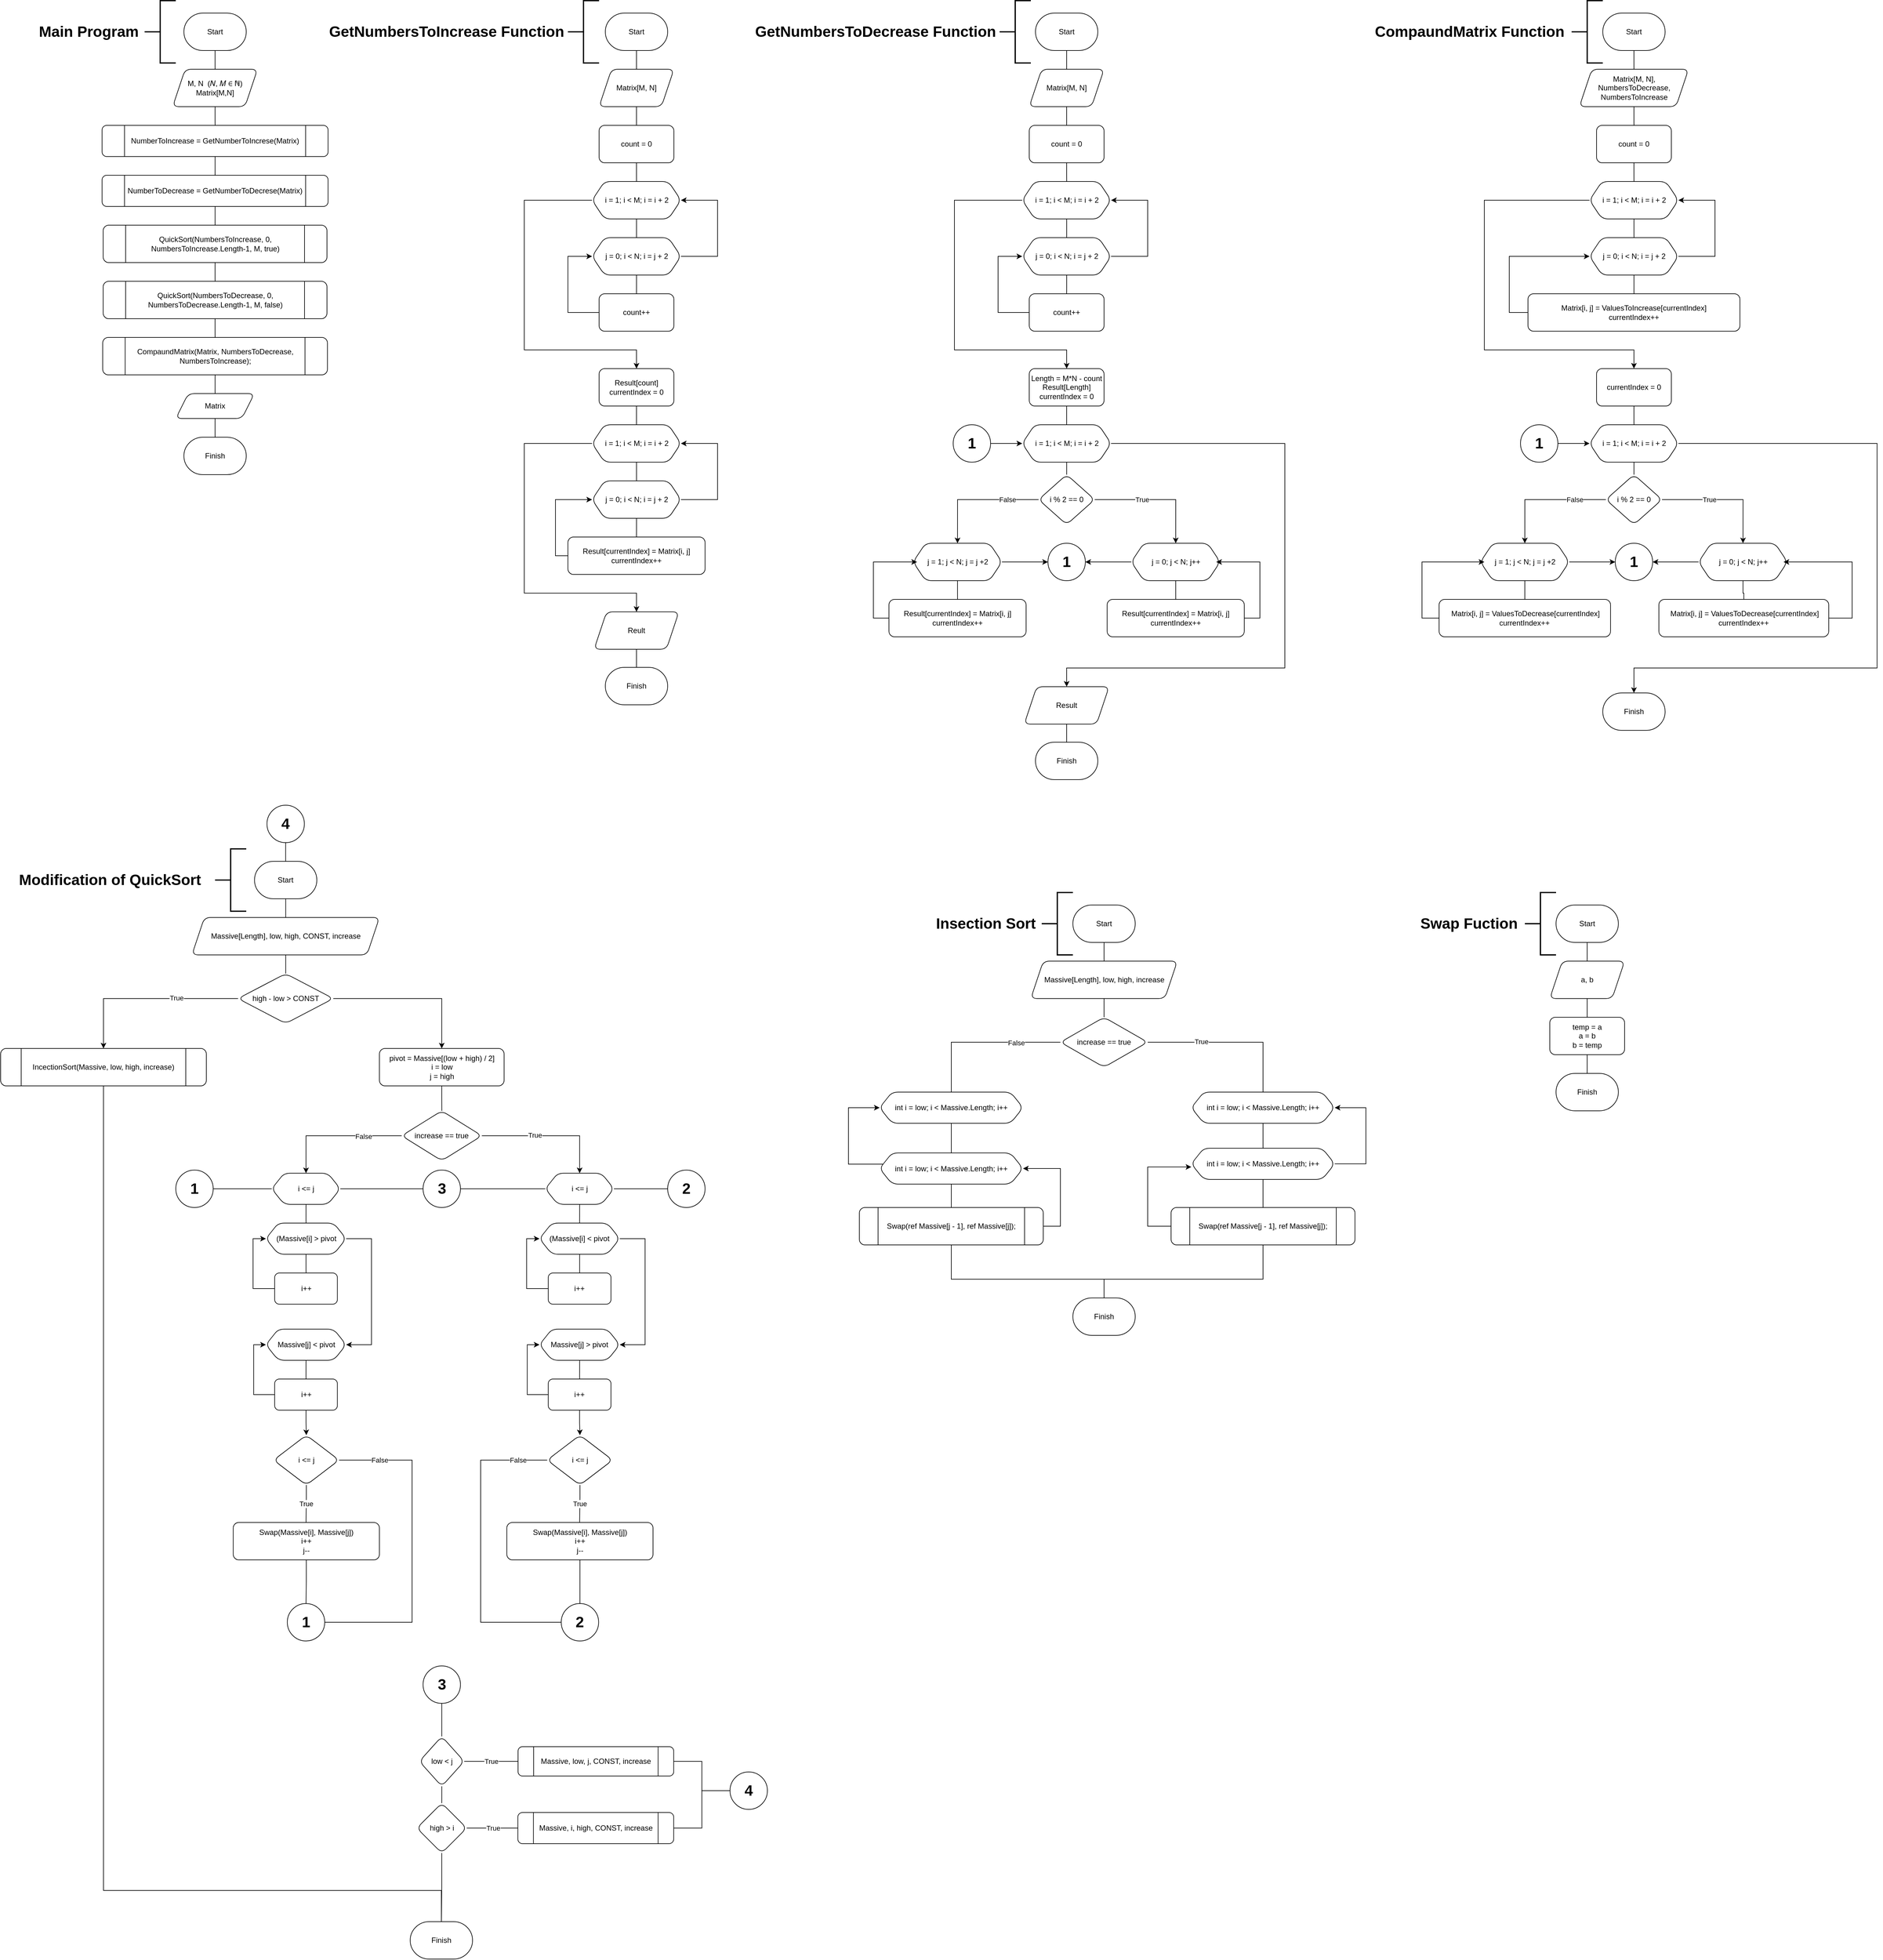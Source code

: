 <mxfile version="16.1.0" type="device"><diagram id="TFwGEeevZ_3eIB4hJ56A" name="Page-1"><mxGraphModel dx="6920" dy="3647" grid="1" gridSize="10" guides="1" tooltips="1" connect="1" arrows="1" fold="1" page="1" pageScale="1" pageWidth="827" pageHeight="1169" math="0" shadow="0"><root><mxCell id="McFQ_J9H7w4XfRgUGsfQ-0"/><mxCell id="McFQ_J9H7w4XfRgUGsfQ-1" parent="McFQ_J9H7w4XfRgUGsfQ-0"/><mxCell id="Gg7klpFwTwQTKYlhKOuV-0" value="" style="edgeStyle=orthogonalEdgeStyle;rounded=0;orthogonalLoop=1;jettySize=auto;html=1;endArrow=none;endFill=0;" edge="1" parent="McFQ_J9H7w4XfRgUGsfQ-1" source="Gg7klpFwTwQTKYlhKOuV-1" target="Gg7klpFwTwQTKYlhKOuV-3"><mxGeometry relative="1" as="geometry"/></mxCell><mxCell id="Gg7klpFwTwQTKYlhKOuV-1" value="Start" style="strokeWidth=1;html=1;shape=mxgraph.flowchart.terminator;whiteSpace=wrap;" vertex="1" parent="McFQ_J9H7w4XfRgUGsfQ-1"><mxGeometry x="364" y="80" width="100" height="60" as="geometry"/></mxCell><mxCell id="Gg7klpFwTwQTKYlhKOuV-2" value="" style="edgeStyle=orthogonalEdgeStyle;rounded=0;orthogonalLoop=1;jettySize=auto;html=1;endArrow=none;endFill=0;" edge="1" parent="McFQ_J9H7w4XfRgUGsfQ-1" source="Gg7klpFwTwQTKYlhKOuV-3" target="Gg7klpFwTwQTKYlhKOuV-5"><mxGeometry relative="1" as="geometry"/></mxCell><mxCell id="Gg7klpFwTwQTKYlhKOuV-3" value="M, N&amp;nbsp;&amp;nbsp;(𝑁, 𝑀 ∈ ℕ)&lt;br&gt;Matrix[M,N]" style="shape=parallelogram;perimeter=parallelogramPerimeter;whiteSpace=wrap;html=1;fixedSize=1;strokeWidth=1;rounded=1;" vertex="1" parent="McFQ_J9H7w4XfRgUGsfQ-1"><mxGeometry x="346" y="170" width="136" height="60" as="geometry"/></mxCell><mxCell id="Gg7klpFwTwQTKYlhKOuV-4" style="edgeStyle=orthogonalEdgeStyle;rounded=0;orthogonalLoop=1;jettySize=auto;html=1;entryX=0.5;entryY=0;entryDx=0;entryDy=0;endArrow=none;endFill=0;" edge="1" parent="McFQ_J9H7w4XfRgUGsfQ-1" source="Gg7klpFwTwQTKYlhKOuV-5" target="Gg7klpFwTwQTKYlhKOuV-7"><mxGeometry relative="1" as="geometry"/></mxCell><mxCell id="Gg7klpFwTwQTKYlhKOuV-5" value="NumberToIncrease = GetNumberToIncrese(Matrix)" style="shape=process;whiteSpace=wrap;html=1;backgroundOutline=1;strokeWidth=1;rounded=1;" vertex="1" parent="McFQ_J9H7w4XfRgUGsfQ-1"><mxGeometry x="232.75" y="260" width="362.5" height="50" as="geometry"/></mxCell><mxCell id="Gg7klpFwTwQTKYlhKOuV-6" value="" style="edgeStyle=orthogonalEdgeStyle;rounded=0;orthogonalLoop=1;jettySize=auto;html=1;endArrow=none;endFill=0;" edge="1" parent="McFQ_J9H7w4XfRgUGsfQ-1" source="Gg7klpFwTwQTKYlhKOuV-7" target="Gg7klpFwTwQTKYlhKOuV-9"><mxGeometry relative="1" as="geometry"/></mxCell><mxCell id="Gg7klpFwTwQTKYlhKOuV-7" value="&lt;span style=&quot;font-family: &amp;#34;helvetica&amp;#34;&quot;&gt;NumberToDecrease = GetNumberToDecrese(Matrix)&lt;/span&gt;" style="shape=process;whiteSpace=wrap;html=1;backgroundOutline=1;strokeWidth=1;rounded=1;" vertex="1" parent="McFQ_J9H7w4XfRgUGsfQ-1"><mxGeometry x="232.75" y="340" width="362.5" height="50" as="geometry"/></mxCell><mxCell id="Gg7klpFwTwQTKYlhKOuV-8" style="edgeStyle=orthogonalEdgeStyle;rounded=0;orthogonalLoop=1;jettySize=auto;html=1;entryX=0.5;entryY=0;entryDx=0;entryDy=0;endArrow=none;endFill=0;" edge="1" parent="McFQ_J9H7w4XfRgUGsfQ-1" source="Gg7klpFwTwQTKYlhKOuV-9" target="Gg7klpFwTwQTKYlhKOuV-11"><mxGeometry relative="1" as="geometry"/></mxCell><mxCell id="Gg7klpFwTwQTKYlhKOuV-9" value="QuickSort(NumbersToIncrease, 0, NumbersToIncrease.Length-1, M, true)" style="shape=process;whiteSpace=wrap;html=1;backgroundOutline=1;strokeWidth=1;rounded=1;" vertex="1" parent="McFQ_J9H7w4XfRgUGsfQ-1"><mxGeometry x="234.5" y="420" width="359" height="60" as="geometry"/></mxCell><mxCell id="Gg7klpFwTwQTKYlhKOuV-10" value="" style="edgeStyle=orthogonalEdgeStyle;rounded=0;orthogonalLoop=1;jettySize=auto;html=1;endArrow=none;endFill=0;" edge="1" parent="McFQ_J9H7w4XfRgUGsfQ-1" source="Gg7klpFwTwQTKYlhKOuV-11" target="Gg7klpFwTwQTKYlhKOuV-13"><mxGeometry relative="1" as="geometry"/></mxCell><mxCell id="Gg7klpFwTwQTKYlhKOuV-11" value="QuickSort(NumbersToDecrease, 0, NumbersToDecrease.Length-1, M, false)" style="shape=process;whiteSpace=wrap;html=1;backgroundOutline=1;strokeWidth=1;rounded=1;" vertex="1" parent="McFQ_J9H7w4XfRgUGsfQ-1"><mxGeometry x="234.5" y="510" width="359" height="60" as="geometry"/></mxCell><mxCell id="Gg7klpFwTwQTKYlhKOuV-12" value="" style="edgeStyle=orthogonalEdgeStyle;rounded=0;orthogonalLoop=1;jettySize=auto;html=1;endArrow=none;endFill=0;" edge="1" parent="McFQ_J9H7w4XfRgUGsfQ-1" source="Gg7klpFwTwQTKYlhKOuV-13" target="Gg7klpFwTwQTKYlhKOuV-15"><mxGeometry relative="1" as="geometry"/></mxCell><mxCell id="Gg7klpFwTwQTKYlhKOuV-13" value="CompaundMatrix(Matrix, NumbersToDecrease, NumbersToIncrease);" style="shape=process;whiteSpace=wrap;html=1;backgroundOutline=1;strokeWidth=1;rounded=1;" vertex="1" parent="McFQ_J9H7w4XfRgUGsfQ-1"><mxGeometry x="233.75" y="600" width="360.5" height="60" as="geometry"/></mxCell><mxCell id="Gg7klpFwTwQTKYlhKOuV-14" style="edgeStyle=orthogonalEdgeStyle;rounded=0;orthogonalLoop=1;jettySize=auto;html=1;entryX=0.5;entryY=0;entryDx=0;entryDy=0;entryPerimeter=0;endArrow=none;endFill=0;" edge="1" parent="McFQ_J9H7w4XfRgUGsfQ-1" source="Gg7klpFwTwQTKYlhKOuV-15" target="Gg7klpFwTwQTKYlhKOuV-16"><mxGeometry relative="1" as="geometry"/></mxCell><mxCell id="Gg7klpFwTwQTKYlhKOuV-15" value="Matrix" style="shape=parallelogram;perimeter=parallelogramPerimeter;whiteSpace=wrap;html=1;fixedSize=1;strokeWidth=1;rounded=1;" vertex="1" parent="McFQ_J9H7w4XfRgUGsfQ-1"><mxGeometry x="351" y="690" width="126" height="40" as="geometry"/></mxCell><mxCell id="Gg7klpFwTwQTKYlhKOuV-16" value="Finish" style="strokeWidth=1;html=1;shape=mxgraph.flowchart.terminator;whiteSpace=wrap;" vertex="1" parent="McFQ_J9H7w4XfRgUGsfQ-1"><mxGeometry x="364" y="760" width="100" height="60" as="geometry"/></mxCell><mxCell id="Gg7klpFwTwQTKYlhKOuV-17" value="" style="edgeStyle=orthogonalEdgeStyle;rounded=0;orthogonalLoop=1;jettySize=auto;html=1;endArrow=none;endFill=0;" edge="1" parent="McFQ_J9H7w4XfRgUGsfQ-1" source="Gg7klpFwTwQTKYlhKOuV-18" target="Gg7klpFwTwQTKYlhKOuV-20"><mxGeometry relative="1" as="geometry"/></mxCell><mxCell id="Gg7klpFwTwQTKYlhKOuV-18" value="Start" style="strokeWidth=1;html=1;shape=mxgraph.flowchart.terminator;whiteSpace=wrap;" vertex="1" parent="McFQ_J9H7w4XfRgUGsfQ-1"><mxGeometry x="1040" y="80" width="100" height="60" as="geometry"/></mxCell><mxCell id="Gg7klpFwTwQTKYlhKOuV-19" value="" style="edgeStyle=orthogonalEdgeStyle;rounded=0;orthogonalLoop=1;jettySize=auto;html=1;endArrow=none;endFill=0;" edge="1" parent="McFQ_J9H7w4XfRgUGsfQ-1" source="Gg7klpFwTwQTKYlhKOuV-20" target="Gg7klpFwTwQTKYlhKOuV-22"><mxGeometry relative="1" as="geometry"/></mxCell><mxCell id="Gg7klpFwTwQTKYlhKOuV-20" value="Matrix[M, N]" style="shape=parallelogram;perimeter=parallelogramPerimeter;whiteSpace=wrap;html=1;fixedSize=1;strokeWidth=1;rounded=1;" vertex="1" parent="McFQ_J9H7w4XfRgUGsfQ-1"><mxGeometry x="1030" y="170" width="120" height="60" as="geometry"/></mxCell><mxCell id="Gg7klpFwTwQTKYlhKOuV-21" value="" style="edgeStyle=orthogonalEdgeStyle;rounded=0;orthogonalLoop=1;jettySize=auto;html=1;endArrow=none;endFill=0;" edge="1" parent="McFQ_J9H7w4XfRgUGsfQ-1" source="Gg7klpFwTwQTKYlhKOuV-22" target="Gg7klpFwTwQTKYlhKOuV-25"><mxGeometry relative="1" as="geometry"/></mxCell><mxCell id="Gg7klpFwTwQTKYlhKOuV-22" value="count = 0" style="whiteSpace=wrap;html=1;strokeWidth=1;rounded=1;" vertex="1" parent="McFQ_J9H7w4XfRgUGsfQ-1"><mxGeometry x="1030" y="260" width="120" height="60" as="geometry"/></mxCell><mxCell id="Gg7klpFwTwQTKYlhKOuV-23" value="" style="edgeStyle=orthogonalEdgeStyle;rounded=0;orthogonalLoop=1;jettySize=auto;html=1;endArrow=none;endFill=0;" edge="1" parent="McFQ_J9H7w4XfRgUGsfQ-1" source="Gg7klpFwTwQTKYlhKOuV-25" target="Gg7klpFwTwQTKYlhKOuV-28"><mxGeometry relative="1" as="geometry"/></mxCell><mxCell id="Gg7klpFwTwQTKYlhKOuV-24" style="edgeStyle=orthogonalEdgeStyle;rounded=0;orthogonalLoop=1;jettySize=auto;html=1;endArrow=classic;endFill=1;entryX=0.5;entryY=0;entryDx=0;entryDy=0;" edge="1" parent="McFQ_J9H7w4XfRgUGsfQ-1" source="Gg7klpFwTwQTKYlhKOuV-25" target="Gg7klpFwTwQTKYlhKOuV-32"><mxGeometry relative="1" as="geometry"><mxPoint x="1090" y="710" as="targetPoint"/><Array as="points"><mxPoint x="910" y="380"/><mxPoint x="910" y="620"/><mxPoint x="1090" y="620"/></Array></mxGeometry></mxCell><mxCell id="Gg7klpFwTwQTKYlhKOuV-25" value="i = 1; i &amp;lt; M; i = i + 2" style="shape=hexagon;perimeter=hexagonPerimeter2;whiteSpace=wrap;html=1;fixedSize=1;strokeWidth=1;rounded=1;" vertex="1" parent="McFQ_J9H7w4XfRgUGsfQ-1"><mxGeometry x="1018.75" y="350" width="142.5" height="60" as="geometry"/></mxCell><mxCell id="Gg7klpFwTwQTKYlhKOuV-26" value="" style="edgeStyle=orthogonalEdgeStyle;rounded=0;orthogonalLoop=1;jettySize=auto;html=1;endArrow=none;endFill=0;" edge="1" parent="McFQ_J9H7w4XfRgUGsfQ-1" source="Gg7klpFwTwQTKYlhKOuV-28" target="Gg7klpFwTwQTKYlhKOuV-30"><mxGeometry relative="1" as="geometry"/></mxCell><mxCell id="Gg7klpFwTwQTKYlhKOuV-27" style="edgeStyle=orthogonalEdgeStyle;rounded=0;orthogonalLoop=1;jettySize=auto;html=1;entryX=1;entryY=0.5;entryDx=0;entryDy=0;endArrow=classic;endFill=1;" edge="1" parent="McFQ_J9H7w4XfRgUGsfQ-1" source="Gg7klpFwTwQTKYlhKOuV-28" target="Gg7klpFwTwQTKYlhKOuV-25"><mxGeometry relative="1" as="geometry"><Array as="points"><mxPoint x="1220" y="470"/><mxPoint x="1220" y="380"/></Array></mxGeometry></mxCell><mxCell id="Gg7klpFwTwQTKYlhKOuV-28" value="j = 0; i &amp;lt; N; i = j + 2" style="shape=hexagon;perimeter=hexagonPerimeter2;whiteSpace=wrap;html=1;fixedSize=1;strokeWidth=1;rounded=1;" vertex="1" parent="McFQ_J9H7w4XfRgUGsfQ-1"><mxGeometry x="1018.75" y="440" width="142.5" height="60" as="geometry"/></mxCell><mxCell id="Gg7klpFwTwQTKYlhKOuV-29" style="edgeStyle=orthogonalEdgeStyle;rounded=0;orthogonalLoop=1;jettySize=auto;html=1;entryX=0;entryY=0.5;entryDx=0;entryDy=0;endArrow=classic;endFill=1;" edge="1" parent="McFQ_J9H7w4XfRgUGsfQ-1" source="Gg7klpFwTwQTKYlhKOuV-30" target="Gg7klpFwTwQTKYlhKOuV-28"><mxGeometry relative="1" as="geometry"><Array as="points"><mxPoint x="980" y="560"/><mxPoint x="980" y="470"/></Array></mxGeometry></mxCell><mxCell id="Gg7klpFwTwQTKYlhKOuV-30" value="count++" style="whiteSpace=wrap;html=1;strokeWidth=1;rounded=1;" vertex="1" parent="McFQ_J9H7w4XfRgUGsfQ-1"><mxGeometry x="1030" y="530" width="120" height="60" as="geometry"/></mxCell><mxCell id="Gg7klpFwTwQTKYlhKOuV-31" style="edgeStyle=orthogonalEdgeStyle;rounded=0;orthogonalLoop=1;jettySize=auto;html=1;entryX=0.5;entryY=0;entryDx=0;entryDy=0;endArrow=none;endFill=0;" edge="1" parent="McFQ_J9H7w4XfRgUGsfQ-1" source="Gg7klpFwTwQTKYlhKOuV-32" target="Gg7klpFwTwQTKYlhKOuV-35"><mxGeometry relative="1" as="geometry"/></mxCell><mxCell id="Gg7klpFwTwQTKYlhKOuV-32" value="Result[count]&lt;br&gt;currentIndex = 0" style="whiteSpace=wrap;html=1;strokeWidth=1;rounded=1;" vertex="1" parent="McFQ_J9H7w4XfRgUGsfQ-1"><mxGeometry x="1030" y="650" width="120" height="60" as="geometry"/></mxCell><mxCell id="Gg7klpFwTwQTKYlhKOuV-33" value="" style="edgeStyle=orthogonalEdgeStyle;rounded=0;orthogonalLoop=1;jettySize=auto;html=1;endArrow=none;endFill=0;" edge="1" parent="McFQ_J9H7w4XfRgUGsfQ-1" source="Gg7klpFwTwQTKYlhKOuV-35" target="Gg7klpFwTwQTKYlhKOuV-38"><mxGeometry relative="1" as="geometry"/></mxCell><mxCell id="Gg7klpFwTwQTKYlhKOuV-34" style="edgeStyle=orthogonalEdgeStyle;rounded=0;orthogonalLoop=1;jettySize=auto;html=1;endArrow=classic;endFill=1;entryX=0.5;entryY=0;entryDx=0;entryDy=0;" edge="1" parent="McFQ_J9H7w4XfRgUGsfQ-1" source="Gg7klpFwTwQTKYlhKOuV-35" target="Gg7klpFwTwQTKYlhKOuV-42"><mxGeometry relative="1" as="geometry"><mxPoint x="1090" y="1040" as="targetPoint"/><Array as="points"><mxPoint x="910" y="770"/><mxPoint x="910" y="1010"/><mxPoint x="1090" y="1010"/></Array></mxGeometry></mxCell><mxCell id="Gg7klpFwTwQTKYlhKOuV-35" value="i = 1; i &amp;lt; M; i = i + 2" style="shape=hexagon;perimeter=hexagonPerimeter2;whiteSpace=wrap;html=1;fixedSize=1;strokeWidth=1;rounded=1;" vertex="1" parent="McFQ_J9H7w4XfRgUGsfQ-1"><mxGeometry x="1018.75" y="740" width="142.5" height="60" as="geometry"/></mxCell><mxCell id="Gg7klpFwTwQTKYlhKOuV-36" value="" style="edgeStyle=orthogonalEdgeStyle;rounded=0;orthogonalLoop=1;jettySize=auto;html=1;endArrow=none;endFill=0;" edge="1" parent="McFQ_J9H7w4XfRgUGsfQ-1" source="Gg7klpFwTwQTKYlhKOuV-38" target="Gg7klpFwTwQTKYlhKOuV-40"><mxGeometry relative="1" as="geometry"/></mxCell><mxCell id="Gg7klpFwTwQTKYlhKOuV-37" style="edgeStyle=orthogonalEdgeStyle;rounded=0;orthogonalLoop=1;jettySize=auto;html=1;entryX=1;entryY=0.5;entryDx=0;entryDy=0;endArrow=classic;endFill=1;" edge="1" parent="McFQ_J9H7w4XfRgUGsfQ-1" source="Gg7klpFwTwQTKYlhKOuV-38" target="Gg7klpFwTwQTKYlhKOuV-35"><mxGeometry relative="1" as="geometry"><Array as="points"><mxPoint x="1220" y="860"/><mxPoint x="1220" y="770"/></Array></mxGeometry></mxCell><mxCell id="Gg7klpFwTwQTKYlhKOuV-38" value="j = 0; i &amp;lt; N; i = j + 2" style="shape=hexagon;perimeter=hexagonPerimeter2;whiteSpace=wrap;html=1;fixedSize=1;strokeWidth=1;rounded=1;" vertex="1" parent="McFQ_J9H7w4XfRgUGsfQ-1"><mxGeometry x="1018.75" y="830" width="142.5" height="60" as="geometry"/></mxCell><mxCell id="Gg7klpFwTwQTKYlhKOuV-39" style="edgeStyle=orthogonalEdgeStyle;rounded=0;orthogonalLoop=1;jettySize=auto;html=1;entryX=0;entryY=0.5;entryDx=0;entryDy=0;endArrow=classic;endFill=1;" edge="1" parent="McFQ_J9H7w4XfRgUGsfQ-1" source="Gg7klpFwTwQTKYlhKOuV-40" target="Gg7klpFwTwQTKYlhKOuV-38"><mxGeometry relative="1" as="geometry"><Array as="points"><mxPoint x="960" y="950"/><mxPoint x="960" y="860"/></Array></mxGeometry></mxCell><mxCell id="Gg7klpFwTwQTKYlhKOuV-40" value="Result[currentIndex] = Matrix[i, j]&lt;br&gt;currentIndex++" style="whiteSpace=wrap;html=1;strokeWidth=1;rounded=1;" vertex="1" parent="McFQ_J9H7w4XfRgUGsfQ-1"><mxGeometry x="980" y="920" width="220" height="60" as="geometry"/></mxCell><mxCell id="Gg7klpFwTwQTKYlhKOuV-41" style="edgeStyle=orthogonalEdgeStyle;rounded=0;orthogonalLoop=1;jettySize=auto;html=1;entryX=0.5;entryY=0;entryDx=0;entryDy=0;entryPerimeter=0;endArrow=none;endFill=0;" edge="1" parent="McFQ_J9H7w4XfRgUGsfQ-1" source="Gg7klpFwTwQTKYlhKOuV-42" target="Gg7klpFwTwQTKYlhKOuV-43"><mxGeometry relative="1" as="geometry"/></mxCell><mxCell id="Gg7klpFwTwQTKYlhKOuV-42" value="Reult" style="shape=parallelogram;perimeter=parallelogramPerimeter;whiteSpace=wrap;html=1;fixedSize=1;strokeWidth=1;rounded=1;" vertex="1" parent="McFQ_J9H7w4XfRgUGsfQ-1"><mxGeometry x="1022" y="1040" width="136" height="60" as="geometry"/></mxCell><mxCell id="Gg7klpFwTwQTKYlhKOuV-43" value="Finish" style="strokeWidth=1;html=1;shape=mxgraph.flowchart.terminator;whiteSpace=wrap;" vertex="1" parent="McFQ_J9H7w4XfRgUGsfQ-1"><mxGeometry x="1040" y="1129" width="100" height="60" as="geometry"/></mxCell><mxCell id="Gg7klpFwTwQTKYlhKOuV-44" value="" style="edgeStyle=orthogonalEdgeStyle;rounded=0;orthogonalLoop=1;jettySize=auto;html=1;endArrow=none;endFill=0;" edge="1" parent="McFQ_J9H7w4XfRgUGsfQ-1" source="Gg7klpFwTwQTKYlhKOuV-45" target="Gg7klpFwTwQTKYlhKOuV-47"><mxGeometry relative="1" as="geometry"/></mxCell><mxCell id="Gg7klpFwTwQTKYlhKOuV-45" value="Start" style="strokeWidth=1;html=1;shape=mxgraph.flowchart.terminator;whiteSpace=wrap;" vertex="1" parent="McFQ_J9H7w4XfRgUGsfQ-1"><mxGeometry x="1730" y="80" width="100" height="60" as="geometry"/></mxCell><mxCell id="Gg7klpFwTwQTKYlhKOuV-46" value="" style="edgeStyle=orthogonalEdgeStyle;rounded=0;orthogonalLoop=1;jettySize=auto;html=1;endArrow=none;endFill=0;" edge="1" parent="McFQ_J9H7w4XfRgUGsfQ-1" source="Gg7klpFwTwQTKYlhKOuV-47" target="Gg7klpFwTwQTKYlhKOuV-49"><mxGeometry relative="1" as="geometry"/></mxCell><mxCell id="Gg7klpFwTwQTKYlhKOuV-47" value="Matrix[M, N]" style="shape=parallelogram;perimeter=parallelogramPerimeter;whiteSpace=wrap;html=1;fixedSize=1;strokeWidth=1;rounded=1;" vertex="1" parent="McFQ_J9H7w4XfRgUGsfQ-1"><mxGeometry x="1720" y="170" width="120" height="60" as="geometry"/></mxCell><mxCell id="Gg7klpFwTwQTKYlhKOuV-48" value="" style="edgeStyle=orthogonalEdgeStyle;rounded=0;orthogonalLoop=1;jettySize=auto;html=1;endArrow=none;endFill=0;" edge="1" parent="McFQ_J9H7w4XfRgUGsfQ-1" source="Gg7klpFwTwQTKYlhKOuV-49" target="Gg7klpFwTwQTKYlhKOuV-52"><mxGeometry relative="1" as="geometry"/></mxCell><mxCell id="Gg7klpFwTwQTKYlhKOuV-49" value="count = 0" style="whiteSpace=wrap;html=1;strokeWidth=1;rounded=1;" vertex="1" parent="McFQ_J9H7w4XfRgUGsfQ-1"><mxGeometry x="1720" y="260" width="120" height="60" as="geometry"/></mxCell><mxCell id="Gg7klpFwTwQTKYlhKOuV-50" value="" style="edgeStyle=orthogonalEdgeStyle;rounded=0;orthogonalLoop=1;jettySize=auto;html=1;endArrow=none;endFill=0;" edge="1" parent="McFQ_J9H7w4XfRgUGsfQ-1" source="Gg7klpFwTwQTKYlhKOuV-52" target="Gg7klpFwTwQTKYlhKOuV-55"><mxGeometry relative="1" as="geometry"/></mxCell><mxCell id="Gg7klpFwTwQTKYlhKOuV-51" style="edgeStyle=orthogonalEdgeStyle;rounded=0;orthogonalLoop=1;jettySize=auto;html=1;endArrow=classic;endFill=1;entryX=0.5;entryY=0;entryDx=0;entryDy=0;" edge="1" parent="McFQ_J9H7w4XfRgUGsfQ-1" source="Gg7klpFwTwQTKYlhKOuV-52" target="Gg7klpFwTwQTKYlhKOuV-59"><mxGeometry relative="1" as="geometry"><mxPoint x="1780" y="710" as="targetPoint"/><Array as="points"><mxPoint x="1600" y="380"/><mxPoint x="1600" y="620"/><mxPoint x="1780" y="620"/></Array></mxGeometry></mxCell><mxCell id="Gg7klpFwTwQTKYlhKOuV-52" value="i = 1; i &amp;lt; M; i = i + 2" style="shape=hexagon;perimeter=hexagonPerimeter2;whiteSpace=wrap;html=1;fixedSize=1;strokeWidth=1;rounded=1;" vertex="1" parent="McFQ_J9H7w4XfRgUGsfQ-1"><mxGeometry x="1708.75" y="350" width="142.5" height="60" as="geometry"/></mxCell><mxCell id="Gg7klpFwTwQTKYlhKOuV-53" value="" style="edgeStyle=orthogonalEdgeStyle;rounded=0;orthogonalLoop=1;jettySize=auto;html=1;endArrow=none;endFill=0;" edge="1" parent="McFQ_J9H7w4XfRgUGsfQ-1" source="Gg7klpFwTwQTKYlhKOuV-55" target="Gg7klpFwTwQTKYlhKOuV-57"><mxGeometry relative="1" as="geometry"/></mxCell><mxCell id="Gg7klpFwTwQTKYlhKOuV-54" style="edgeStyle=orthogonalEdgeStyle;rounded=0;orthogonalLoop=1;jettySize=auto;html=1;entryX=1;entryY=0.5;entryDx=0;entryDy=0;endArrow=classic;endFill=1;" edge="1" parent="McFQ_J9H7w4XfRgUGsfQ-1" source="Gg7klpFwTwQTKYlhKOuV-55" target="Gg7klpFwTwQTKYlhKOuV-52"><mxGeometry relative="1" as="geometry"><Array as="points"><mxPoint x="1910" y="470"/><mxPoint x="1910" y="380"/></Array></mxGeometry></mxCell><mxCell id="Gg7klpFwTwQTKYlhKOuV-55" value="j = 0; i &amp;lt; N; i = j + 2" style="shape=hexagon;perimeter=hexagonPerimeter2;whiteSpace=wrap;html=1;fixedSize=1;strokeWidth=1;rounded=1;" vertex="1" parent="McFQ_J9H7w4XfRgUGsfQ-1"><mxGeometry x="1708.75" y="440" width="142.5" height="60" as="geometry"/></mxCell><mxCell id="Gg7klpFwTwQTKYlhKOuV-56" style="edgeStyle=orthogonalEdgeStyle;rounded=0;orthogonalLoop=1;jettySize=auto;html=1;entryX=0;entryY=0.5;entryDx=0;entryDy=0;endArrow=classic;endFill=1;" edge="1" parent="McFQ_J9H7w4XfRgUGsfQ-1" source="Gg7klpFwTwQTKYlhKOuV-57" target="Gg7klpFwTwQTKYlhKOuV-55"><mxGeometry relative="1" as="geometry"><Array as="points"><mxPoint x="1670" y="560"/><mxPoint x="1670" y="470"/></Array></mxGeometry></mxCell><mxCell id="Gg7klpFwTwQTKYlhKOuV-57" value="count++" style="whiteSpace=wrap;html=1;strokeWidth=1;rounded=1;" vertex="1" parent="McFQ_J9H7w4XfRgUGsfQ-1"><mxGeometry x="1720" y="530" width="120" height="60" as="geometry"/></mxCell><mxCell id="Gg7klpFwTwQTKYlhKOuV-58" style="edgeStyle=orthogonalEdgeStyle;rounded=0;orthogonalLoop=1;jettySize=auto;html=1;entryX=0.5;entryY=0;entryDx=0;entryDy=0;endArrow=none;endFill=0;" edge="1" parent="McFQ_J9H7w4XfRgUGsfQ-1" source="Gg7klpFwTwQTKYlhKOuV-59" target="Gg7klpFwTwQTKYlhKOuV-62"><mxGeometry relative="1" as="geometry"/></mxCell><mxCell id="Gg7klpFwTwQTKYlhKOuV-59" value="Length = M*N - count&lt;br&gt;Result[Length]&lt;br&gt;currentIndex = 0" style="whiteSpace=wrap;html=1;strokeWidth=1;rounded=1;" vertex="1" parent="McFQ_J9H7w4XfRgUGsfQ-1"><mxGeometry x="1720" y="650" width="120" height="60" as="geometry"/></mxCell><mxCell id="Gg7klpFwTwQTKYlhKOuV-60" value="" style="edgeStyle=orthogonalEdgeStyle;rounded=0;orthogonalLoop=1;jettySize=auto;html=1;endArrow=none;endFill=0;entryX=0.5;entryY=0;entryDx=0;entryDy=0;" edge="1" parent="McFQ_J9H7w4XfRgUGsfQ-1" source="Gg7klpFwTwQTKYlhKOuV-62" target="Gg7klpFwTwQTKYlhKOuV-67"><mxGeometry relative="1" as="geometry"><mxPoint x="1780" y="830.0" as="targetPoint"/></mxGeometry></mxCell><mxCell id="Gg7klpFwTwQTKYlhKOuV-61" style="edgeStyle=orthogonalEdgeStyle;rounded=0;orthogonalLoop=1;jettySize=auto;html=1;endArrow=classic;endFill=1;entryX=0.5;entryY=0;entryDx=0;entryDy=0;" edge="1" parent="McFQ_J9H7w4XfRgUGsfQ-1" source="Gg7klpFwTwQTKYlhKOuV-62" target="Gg7klpFwTwQTKYlhKOuV-74"><mxGeometry relative="1" as="geometry"><mxPoint x="1780" y="1120" as="targetPoint"/><Array as="points"><mxPoint x="2130" y="770"/><mxPoint x="2130" y="1130"/><mxPoint x="1780" y="1130"/></Array></mxGeometry></mxCell><mxCell id="Gg7klpFwTwQTKYlhKOuV-62" value="i = 1; i &amp;lt; M; i = i + 2" style="shape=hexagon;perimeter=hexagonPerimeter2;whiteSpace=wrap;html=1;fixedSize=1;strokeWidth=1;rounded=1;" vertex="1" parent="McFQ_J9H7w4XfRgUGsfQ-1"><mxGeometry x="1708.75" y="740" width="142.5" height="60" as="geometry"/></mxCell><mxCell id="Gg7klpFwTwQTKYlhKOuV-63" style="edgeStyle=orthogonalEdgeStyle;rounded=0;orthogonalLoop=1;jettySize=auto;html=1;entryX=0.5;entryY=0;entryDx=0;entryDy=0;endArrow=classic;endFill=1;" edge="1" parent="McFQ_J9H7w4XfRgUGsfQ-1" source="Gg7klpFwTwQTKYlhKOuV-67" target="Gg7klpFwTwQTKYlhKOuV-70"><mxGeometry relative="1" as="geometry"/></mxCell><mxCell id="Gg7klpFwTwQTKYlhKOuV-64" value="True" style="edgeLabel;html=1;align=center;verticalAlign=middle;resizable=0;points=[];" vertex="1" connectable="0" parent="Gg7klpFwTwQTKYlhKOuV-63"><mxGeometry x="-0.246" relative="1" as="geometry"><mxPoint as="offset"/></mxGeometry></mxCell><mxCell id="Gg7klpFwTwQTKYlhKOuV-65" style="edgeStyle=orthogonalEdgeStyle;rounded=0;orthogonalLoop=1;jettySize=auto;html=1;entryX=0.5;entryY=0;entryDx=0;entryDy=0;endArrow=classic;endFill=1;" edge="1" parent="McFQ_J9H7w4XfRgUGsfQ-1" source="Gg7klpFwTwQTKYlhKOuV-67" target="Gg7klpFwTwQTKYlhKOuV-78"><mxGeometry relative="1" as="geometry"/></mxCell><mxCell id="Gg7klpFwTwQTKYlhKOuV-66" value="False" style="edgeLabel;html=1;align=center;verticalAlign=middle;resizable=0;points=[];" vertex="1" connectable="0" parent="Gg7klpFwTwQTKYlhKOuV-65"><mxGeometry x="-0.474" y="-2" relative="1" as="geometry"><mxPoint x="2" y="2" as="offset"/></mxGeometry></mxCell><mxCell id="Gg7klpFwTwQTKYlhKOuV-67" value="i % 2 == 0" style="rhombus;whiteSpace=wrap;html=1;rounded=1;shadow=0;sketch=0;strokeWidth=1;" vertex="1" parent="McFQ_J9H7w4XfRgUGsfQ-1"><mxGeometry x="1735" y="820" width="90" height="80" as="geometry"/></mxCell><mxCell id="Gg7klpFwTwQTKYlhKOuV-68" value="" style="edgeStyle=orthogonalEdgeStyle;rounded=0;orthogonalLoop=1;jettySize=auto;html=1;endArrow=none;endFill=0;" edge="1" parent="McFQ_J9H7w4XfRgUGsfQ-1" source="Gg7klpFwTwQTKYlhKOuV-70" target="Gg7klpFwTwQTKYlhKOuV-72"><mxGeometry relative="1" as="geometry"/></mxCell><mxCell id="Gg7klpFwTwQTKYlhKOuV-69" style="edgeStyle=orthogonalEdgeStyle;rounded=0;orthogonalLoop=1;jettySize=auto;html=1;entryX=1;entryY=0.5;entryDx=0;entryDy=0;endArrow=classic;endFill=1;" edge="1" parent="McFQ_J9H7w4XfRgUGsfQ-1" source="Gg7klpFwTwQTKYlhKOuV-70" target="Gg7klpFwTwQTKYlhKOuV-81"><mxGeometry relative="1" as="geometry"/></mxCell><mxCell id="Gg7klpFwTwQTKYlhKOuV-70" value="j = 0; j &amp;lt; N; j++" style="shape=hexagon;perimeter=hexagonPerimeter2;whiteSpace=wrap;html=1;fixedSize=1;strokeWidth=1;rounded=1;" vertex="1" parent="McFQ_J9H7w4XfRgUGsfQ-1"><mxGeometry x="1883.7" y="930" width="142.5" height="60" as="geometry"/></mxCell><mxCell id="Gg7klpFwTwQTKYlhKOuV-71" style="edgeStyle=orthogonalEdgeStyle;rounded=0;orthogonalLoop=1;jettySize=auto;html=1;endArrow=classic;endFill=1;" edge="1" parent="McFQ_J9H7w4XfRgUGsfQ-1" source="Gg7klpFwTwQTKYlhKOuV-72"><mxGeometry relative="1" as="geometry"><Array as="points"><mxPoint x="2090" y="1050"/><mxPoint x="2090" y="960"/></Array><mxPoint x="2020" y="960" as="targetPoint"/></mxGeometry></mxCell><mxCell id="Gg7klpFwTwQTKYlhKOuV-72" value="Result[currentIndex] = Matrix[i, j]&lt;br&gt;currentIndex++" style="whiteSpace=wrap;html=1;strokeWidth=1;rounded=1;" vertex="1" parent="McFQ_J9H7w4XfRgUGsfQ-1"><mxGeometry x="1844.95" y="1020" width="220" height="60" as="geometry"/></mxCell><mxCell id="Gg7klpFwTwQTKYlhKOuV-73" style="edgeStyle=orthogonalEdgeStyle;rounded=0;orthogonalLoop=1;jettySize=auto;html=1;entryX=0.5;entryY=0;entryDx=0;entryDy=0;entryPerimeter=0;endArrow=none;endFill=0;" edge="1" parent="McFQ_J9H7w4XfRgUGsfQ-1" source="Gg7klpFwTwQTKYlhKOuV-74" target="Gg7klpFwTwQTKYlhKOuV-75"><mxGeometry relative="1" as="geometry"/></mxCell><mxCell id="Gg7klpFwTwQTKYlhKOuV-74" value="Result" style="shape=parallelogram;perimeter=parallelogramPerimeter;whiteSpace=wrap;html=1;fixedSize=1;strokeWidth=1;rounded=1;" vertex="1" parent="McFQ_J9H7w4XfRgUGsfQ-1"><mxGeometry x="1712" y="1160" width="136" height="60" as="geometry"/></mxCell><mxCell id="Gg7klpFwTwQTKYlhKOuV-75" value="Finish" style="strokeWidth=1;html=1;shape=mxgraph.flowchart.terminator;whiteSpace=wrap;" vertex="1" parent="McFQ_J9H7w4XfRgUGsfQ-1"><mxGeometry x="1730" y="1249" width="100" height="60" as="geometry"/></mxCell><mxCell id="Gg7klpFwTwQTKYlhKOuV-76" value="" style="edgeStyle=orthogonalEdgeStyle;rounded=0;orthogonalLoop=1;jettySize=auto;html=1;endArrow=none;endFill=0;" edge="1" parent="McFQ_J9H7w4XfRgUGsfQ-1" source="Gg7klpFwTwQTKYlhKOuV-78" target="Gg7klpFwTwQTKYlhKOuV-80"><mxGeometry relative="1" as="geometry"/></mxCell><mxCell id="Gg7klpFwTwQTKYlhKOuV-77" style="edgeStyle=orthogonalEdgeStyle;rounded=0;orthogonalLoop=1;jettySize=auto;html=1;entryX=0;entryY=0.5;entryDx=0;entryDy=0;endArrow=classic;endFill=1;" edge="1" parent="McFQ_J9H7w4XfRgUGsfQ-1" source="Gg7klpFwTwQTKYlhKOuV-78" target="Gg7klpFwTwQTKYlhKOuV-81"><mxGeometry relative="1" as="geometry"/></mxCell><mxCell id="Gg7klpFwTwQTKYlhKOuV-78" value="j = 1; j &amp;lt; N; j = j +2" style="shape=hexagon;perimeter=hexagonPerimeter2;whiteSpace=wrap;html=1;fixedSize=1;strokeWidth=1;rounded=1;" vertex="1" parent="McFQ_J9H7w4XfRgUGsfQ-1"><mxGeometry x="1533.7" y="930" width="142.5" height="60" as="geometry"/></mxCell><mxCell id="Gg7klpFwTwQTKYlhKOuV-79" style="edgeStyle=orthogonalEdgeStyle;rounded=0;orthogonalLoop=1;jettySize=auto;html=1;endArrow=classic;endFill=1;" edge="1" parent="McFQ_J9H7w4XfRgUGsfQ-1" source="Gg7klpFwTwQTKYlhKOuV-80"><mxGeometry relative="1" as="geometry"><mxPoint x="1540" y="960" as="targetPoint"/><Array as="points"><mxPoint x="1470" y="1050"/><mxPoint x="1470" y="960"/></Array></mxGeometry></mxCell><mxCell id="Gg7klpFwTwQTKYlhKOuV-80" value="Result[currentIndex] = Matrix[i, j]&lt;br&gt;currentIndex++" style="whiteSpace=wrap;html=1;strokeWidth=1;rounded=1;" vertex="1" parent="McFQ_J9H7w4XfRgUGsfQ-1"><mxGeometry x="1494.95" y="1020" width="220" height="60" as="geometry"/></mxCell><mxCell id="Gg7klpFwTwQTKYlhKOuV-81" value="&lt;h1&gt;1&lt;/h1&gt;" style="ellipse;whiteSpace=wrap;html=1;aspect=fixed;rounded=1;shadow=0;sketch=0;strokeWidth=1;" vertex="1" parent="McFQ_J9H7w4XfRgUGsfQ-1"><mxGeometry x="1750" y="930" width="60" height="60" as="geometry"/></mxCell><mxCell id="Gg7klpFwTwQTKYlhKOuV-82" style="edgeStyle=orthogonalEdgeStyle;rounded=0;orthogonalLoop=1;jettySize=auto;html=1;entryX=0;entryY=0.5;entryDx=0;entryDy=0;endArrow=classic;endFill=1;" edge="1" parent="McFQ_J9H7w4XfRgUGsfQ-1" source="Gg7klpFwTwQTKYlhKOuV-83" target="Gg7klpFwTwQTKYlhKOuV-62"><mxGeometry relative="1" as="geometry"/></mxCell><mxCell id="Gg7klpFwTwQTKYlhKOuV-83" value="&lt;h1&gt;1&lt;/h1&gt;" style="ellipse;whiteSpace=wrap;html=1;aspect=fixed;rounded=1;shadow=0;sketch=0;strokeWidth=1;" vertex="1" parent="McFQ_J9H7w4XfRgUGsfQ-1"><mxGeometry x="1598" y="740" width="60" height="60" as="geometry"/></mxCell><mxCell id="Gg7klpFwTwQTKYlhKOuV-84" value="" style="edgeStyle=orthogonalEdgeStyle;rounded=0;orthogonalLoop=1;jettySize=auto;html=1;endArrow=none;endFill=0;" edge="1" parent="McFQ_J9H7w4XfRgUGsfQ-1" source="Gg7klpFwTwQTKYlhKOuV-85" target="Gg7klpFwTwQTKYlhKOuV-87"><mxGeometry relative="1" as="geometry"/></mxCell><mxCell id="Gg7klpFwTwQTKYlhKOuV-85" value="Start" style="strokeWidth=1;html=1;shape=mxgraph.flowchart.terminator;whiteSpace=wrap;" vertex="1" parent="McFQ_J9H7w4XfRgUGsfQ-1"><mxGeometry x="2640" y="80" width="100" height="60" as="geometry"/></mxCell><mxCell id="Gg7klpFwTwQTKYlhKOuV-86" value="" style="edgeStyle=orthogonalEdgeStyle;rounded=0;orthogonalLoop=1;jettySize=auto;html=1;endArrow=none;endFill=0;" edge="1" parent="McFQ_J9H7w4XfRgUGsfQ-1" source="Gg7klpFwTwQTKYlhKOuV-87" target="Gg7klpFwTwQTKYlhKOuV-89"><mxGeometry relative="1" as="geometry"/></mxCell><mxCell id="Gg7klpFwTwQTKYlhKOuV-87" value="Matrix[M, N], NumbersToDecrease, NumbersToIncrease" style="shape=parallelogram;perimeter=parallelogramPerimeter;whiteSpace=wrap;html=1;fixedSize=1;strokeWidth=1;rounded=1;" vertex="1" parent="McFQ_J9H7w4XfRgUGsfQ-1"><mxGeometry x="2602.5" y="170" width="175" height="60" as="geometry"/></mxCell><mxCell id="Gg7klpFwTwQTKYlhKOuV-88" value="" style="edgeStyle=orthogonalEdgeStyle;rounded=0;orthogonalLoop=1;jettySize=auto;html=1;endArrow=none;endFill=0;" edge="1" parent="McFQ_J9H7w4XfRgUGsfQ-1" source="Gg7klpFwTwQTKYlhKOuV-89" target="Gg7klpFwTwQTKYlhKOuV-92"><mxGeometry relative="1" as="geometry"/></mxCell><mxCell id="Gg7klpFwTwQTKYlhKOuV-89" value="count = 0" style="whiteSpace=wrap;html=1;strokeWidth=1;rounded=1;" vertex="1" parent="McFQ_J9H7w4XfRgUGsfQ-1"><mxGeometry x="2630" y="260" width="120" height="60" as="geometry"/></mxCell><mxCell id="Gg7klpFwTwQTKYlhKOuV-90" value="" style="edgeStyle=orthogonalEdgeStyle;rounded=0;orthogonalLoop=1;jettySize=auto;html=1;endArrow=none;endFill=0;" edge="1" parent="McFQ_J9H7w4XfRgUGsfQ-1" source="Gg7klpFwTwQTKYlhKOuV-92" target="Gg7klpFwTwQTKYlhKOuV-95"><mxGeometry relative="1" as="geometry"/></mxCell><mxCell id="Gg7klpFwTwQTKYlhKOuV-91" style="edgeStyle=orthogonalEdgeStyle;rounded=0;orthogonalLoop=1;jettySize=auto;html=1;endArrow=classic;endFill=1;entryX=0.5;entryY=0;entryDx=0;entryDy=0;" edge="1" parent="McFQ_J9H7w4XfRgUGsfQ-1" source="Gg7klpFwTwQTKYlhKOuV-92" target="Gg7klpFwTwQTKYlhKOuV-99"><mxGeometry relative="1" as="geometry"><mxPoint x="2690" y="710" as="targetPoint"/><Array as="points"><mxPoint x="2450" y="380"/><mxPoint x="2450" y="620"/><mxPoint x="2690" y="620"/></Array></mxGeometry></mxCell><mxCell id="Gg7klpFwTwQTKYlhKOuV-92" value="i = 1; i &amp;lt; M; i = i + 2" style="shape=hexagon;perimeter=hexagonPerimeter2;whiteSpace=wrap;html=1;fixedSize=1;strokeWidth=1;rounded=1;" vertex="1" parent="McFQ_J9H7w4XfRgUGsfQ-1"><mxGeometry x="2618.75" y="350" width="142.5" height="60" as="geometry"/></mxCell><mxCell id="Gg7klpFwTwQTKYlhKOuV-93" value="" style="edgeStyle=orthogonalEdgeStyle;rounded=0;orthogonalLoop=1;jettySize=auto;html=1;endArrow=none;endFill=0;" edge="1" parent="McFQ_J9H7w4XfRgUGsfQ-1" source="Gg7klpFwTwQTKYlhKOuV-95" target="Gg7klpFwTwQTKYlhKOuV-97"><mxGeometry relative="1" as="geometry"/></mxCell><mxCell id="Gg7klpFwTwQTKYlhKOuV-94" style="edgeStyle=orthogonalEdgeStyle;rounded=0;orthogonalLoop=1;jettySize=auto;html=1;entryX=1;entryY=0.5;entryDx=0;entryDy=0;endArrow=classic;endFill=1;" edge="1" parent="McFQ_J9H7w4XfRgUGsfQ-1" source="Gg7klpFwTwQTKYlhKOuV-95" target="Gg7klpFwTwQTKYlhKOuV-92"><mxGeometry relative="1" as="geometry"><Array as="points"><mxPoint x="2820" y="470"/><mxPoint x="2820" y="380"/></Array></mxGeometry></mxCell><mxCell id="Gg7klpFwTwQTKYlhKOuV-95" value="j = 0; i &amp;lt; N; i = j + 2" style="shape=hexagon;perimeter=hexagonPerimeter2;whiteSpace=wrap;html=1;fixedSize=1;strokeWidth=1;rounded=1;" vertex="1" parent="McFQ_J9H7w4XfRgUGsfQ-1"><mxGeometry x="2618.75" y="440" width="142.5" height="60" as="geometry"/></mxCell><mxCell id="Gg7klpFwTwQTKYlhKOuV-96" style="edgeStyle=orthogonalEdgeStyle;rounded=0;orthogonalLoop=1;jettySize=auto;html=1;entryX=0;entryY=0.5;entryDx=0;entryDy=0;endArrow=classic;endFill=1;" edge="1" parent="McFQ_J9H7w4XfRgUGsfQ-1" source="Gg7klpFwTwQTKYlhKOuV-97" target="Gg7klpFwTwQTKYlhKOuV-95"><mxGeometry relative="1" as="geometry"><Array as="points"><mxPoint x="2490" y="560"/><mxPoint x="2490" y="470"/></Array></mxGeometry></mxCell><mxCell id="Gg7klpFwTwQTKYlhKOuV-97" value="Matrix[i, j] = ValuesToIncrease[currentIndex]&lt;br&gt;currentIndex++" style="whiteSpace=wrap;html=1;strokeWidth=1;rounded=1;" vertex="1" parent="McFQ_J9H7w4XfRgUGsfQ-1"><mxGeometry x="2520" y="530" width="340" height="60" as="geometry"/></mxCell><mxCell id="Gg7klpFwTwQTKYlhKOuV-98" style="edgeStyle=orthogonalEdgeStyle;rounded=0;orthogonalLoop=1;jettySize=auto;html=1;entryX=0.5;entryY=0;entryDx=0;entryDy=0;endArrow=none;endFill=0;" edge="1" parent="McFQ_J9H7w4XfRgUGsfQ-1" source="Gg7klpFwTwQTKYlhKOuV-99" target="Gg7klpFwTwQTKYlhKOuV-102"><mxGeometry relative="1" as="geometry"/></mxCell><mxCell id="Gg7klpFwTwQTKYlhKOuV-99" value="currentIndex = 0" style="whiteSpace=wrap;html=1;strokeWidth=1;rounded=1;" vertex="1" parent="McFQ_J9H7w4XfRgUGsfQ-1"><mxGeometry x="2630" y="650" width="120" height="60" as="geometry"/></mxCell><mxCell id="Gg7klpFwTwQTKYlhKOuV-100" value="" style="edgeStyle=orthogonalEdgeStyle;rounded=0;orthogonalLoop=1;jettySize=auto;html=1;endArrow=none;endFill=0;entryX=0.5;entryY=0;entryDx=0;entryDy=0;" edge="1" parent="McFQ_J9H7w4XfRgUGsfQ-1" source="Gg7klpFwTwQTKYlhKOuV-102" target="Gg7klpFwTwQTKYlhKOuV-107"><mxGeometry relative="1" as="geometry"><mxPoint x="2690" y="830.0" as="targetPoint"/></mxGeometry></mxCell><mxCell id="Gg7klpFwTwQTKYlhKOuV-101" style="edgeStyle=orthogonalEdgeStyle;rounded=0;orthogonalLoop=1;jettySize=auto;html=1;endArrow=classic;endFill=1;entryX=0.5;entryY=0;entryDx=0;entryDy=0;entryPerimeter=0;" edge="1" parent="McFQ_J9H7w4XfRgUGsfQ-1" source="Gg7klpFwTwQTKYlhKOuV-102" target="Gg7klpFwTwQTKYlhKOuV-113"><mxGeometry relative="1" as="geometry"><mxPoint x="2690" y="1200" as="targetPoint"/><Array as="points"><mxPoint x="3080" y="770"/><mxPoint x="3080" y="1130"/><mxPoint x="2690" y="1130"/></Array></mxGeometry></mxCell><mxCell id="Gg7klpFwTwQTKYlhKOuV-102" value="i = 1; i &amp;lt; M; i = i + 2" style="shape=hexagon;perimeter=hexagonPerimeter2;whiteSpace=wrap;html=1;fixedSize=1;strokeWidth=1;rounded=1;" vertex="1" parent="McFQ_J9H7w4XfRgUGsfQ-1"><mxGeometry x="2618.75" y="740" width="142.5" height="60" as="geometry"/></mxCell><mxCell id="Gg7klpFwTwQTKYlhKOuV-103" style="edgeStyle=orthogonalEdgeStyle;rounded=0;orthogonalLoop=1;jettySize=auto;html=1;entryX=0.5;entryY=0;entryDx=0;entryDy=0;endArrow=classic;endFill=1;" edge="1" parent="McFQ_J9H7w4XfRgUGsfQ-1" source="Gg7klpFwTwQTKYlhKOuV-107" target="Gg7klpFwTwQTKYlhKOuV-110"><mxGeometry relative="1" as="geometry"/></mxCell><mxCell id="Gg7klpFwTwQTKYlhKOuV-104" value="True" style="edgeLabel;html=1;align=center;verticalAlign=middle;resizable=0;points=[];" vertex="1" connectable="0" parent="Gg7klpFwTwQTKYlhKOuV-103"><mxGeometry x="-0.246" relative="1" as="geometry"><mxPoint as="offset"/></mxGeometry></mxCell><mxCell id="Gg7klpFwTwQTKYlhKOuV-105" style="edgeStyle=orthogonalEdgeStyle;rounded=0;orthogonalLoop=1;jettySize=auto;html=1;entryX=0.5;entryY=0;entryDx=0;entryDy=0;endArrow=classic;endFill=1;" edge="1" parent="McFQ_J9H7w4XfRgUGsfQ-1" source="Gg7klpFwTwQTKYlhKOuV-107" target="Gg7klpFwTwQTKYlhKOuV-116"><mxGeometry relative="1" as="geometry"/></mxCell><mxCell id="Gg7klpFwTwQTKYlhKOuV-106" value="False" style="edgeLabel;html=1;align=center;verticalAlign=middle;resizable=0;points=[];" vertex="1" connectable="0" parent="Gg7klpFwTwQTKYlhKOuV-105"><mxGeometry x="-0.474" y="-2" relative="1" as="geometry"><mxPoint x="2" y="2" as="offset"/></mxGeometry></mxCell><mxCell id="Gg7klpFwTwQTKYlhKOuV-107" value="i % 2 == 0" style="rhombus;whiteSpace=wrap;html=1;rounded=1;shadow=0;sketch=0;strokeWidth=1;" vertex="1" parent="McFQ_J9H7w4XfRgUGsfQ-1"><mxGeometry x="2645" y="820" width="90" height="80" as="geometry"/></mxCell><mxCell id="Gg7klpFwTwQTKYlhKOuV-108" value="" style="edgeStyle=orthogonalEdgeStyle;rounded=0;orthogonalLoop=1;jettySize=auto;html=1;endArrow=none;endFill=0;" edge="1" parent="McFQ_J9H7w4XfRgUGsfQ-1" source="Gg7klpFwTwQTKYlhKOuV-110" target="Gg7klpFwTwQTKYlhKOuV-112"><mxGeometry relative="1" as="geometry"/></mxCell><mxCell id="Gg7klpFwTwQTKYlhKOuV-109" style="edgeStyle=orthogonalEdgeStyle;rounded=0;orthogonalLoop=1;jettySize=auto;html=1;entryX=1;entryY=0.5;entryDx=0;entryDy=0;endArrow=classic;endFill=1;" edge="1" parent="McFQ_J9H7w4XfRgUGsfQ-1" source="Gg7klpFwTwQTKYlhKOuV-110" target="Gg7klpFwTwQTKYlhKOuV-119"><mxGeometry relative="1" as="geometry"/></mxCell><mxCell id="Gg7klpFwTwQTKYlhKOuV-110" value="j = 0; j &amp;lt; N; j++" style="shape=hexagon;perimeter=hexagonPerimeter2;whiteSpace=wrap;html=1;fixedSize=1;strokeWidth=1;rounded=1;" vertex="1" parent="McFQ_J9H7w4XfRgUGsfQ-1"><mxGeometry x="2793.7" y="930" width="142.5" height="60" as="geometry"/></mxCell><mxCell id="Gg7klpFwTwQTKYlhKOuV-111" style="edgeStyle=orthogonalEdgeStyle;rounded=0;orthogonalLoop=1;jettySize=auto;html=1;endArrow=classic;endFill=1;" edge="1" parent="McFQ_J9H7w4XfRgUGsfQ-1" source="Gg7klpFwTwQTKYlhKOuV-112"><mxGeometry relative="1" as="geometry"><Array as="points"><mxPoint x="3040" y="1050"/><mxPoint x="3040" y="960"/></Array><mxPoint x="2930" y="960" as="targetPoint"/></mxGeometry></mxCell><mxCell id="Gg7klpFwTwQTKYlhKOuV-112" value="&amp;nbsp;Matrix[i, j] = ValuesToDecrease[currentIndex]&lt;br&gt;currentIndex++" style="whiteSpace=wrap;html=1;strokeWidth=1;rounded=1;" vertex="1" parent="McFQ_J9H7w4XfRgUGsfQ-1"><mxGeometry x="2730" y="1020" width="272.47" height="60" as="geometry"/></mxCell><mxCell id="Gg7klpFwTwQTKYlhKOuV-113" value="Finish" style="strokeWidth=1;html=1;shape=mxgraph.flowchart.terminator;whiteSpace=wrap;" vertex="1" parent="McFQ_J9H7w4XfRgUGsfQ-1"><mxGeometry x="2640" y="1170" width="100" height="60" as="geometry"/></mxCell><mxCell id="Gg7klpFwTwQTKYlhKOuV-114" value="" style="edgeStyle=orthogonalEdgeStyle;rounded=0;orthogonalLoop=1;jettySize=auto;html=1;endArrow=none;endFill=0;" edge="1" parent="McFQ_J9H7w4XfRgUGsfQ-1" source="Gg7klpFwTwQTKYlhKOuV-116" target="Gg7klpFwTwQTKYlhKOuV-118"><mxGeometry relative="1" as="geometry"/></mxCell><mxCell id="Gg7klpFwTwQTKYlhKOuV-115" style="edgeStyle=orthogonalEdgeStyle;rounded=0;orthogonalLoop=1;jettySize=auto;html=1;entryX=0;entryY=0.5;entryDx=0;entryDy=0;endArrow=classic;endFill=1;" edge="1" parent="McFQ_J9H7w4XfRgUGsfQ-1" source="Gg7klpFwTwQTKYlhKOuV-116" target="Gg7klpFwTwQTKYlhKOuV-119"><mxGeometry relative="1" as="geometry"/></mxCell><mxCell id="Gg7klpFwTwQTKYlhKOuV-116" value="j = 1; j &amp;lt; N; j = j +2" style="shape=hexagon;perimeter=hexagonPerimeter2;whiteSpace=wrap;html=1;fixedSize=1;strokeWidth=1;rounded=1;" vertex="1" parent="McFQ_J9H7w4XfRgUGsfQ-1"><mxGeometry x="2443.7" y="930" width="142.5" height="60" as="geometry"/></mxCell><mxCell id="Gg7klpFwTwQTKYlhKOuV-117" style="edgeStyle=orthogonalEdgeStyle;rounded=0;orthogonalLoop=1;jettySize=auto;html=1;endArrow=classic;endFill=1;" edge="1" parent="McFQ_J9H7w4XfRgUGsfQ-1" source="Gg7klpFwTwQTKYlhKOuV-118"><mxGeometry relative="1" as="geometry"><mxPoint x="2450" y="960" as="targetPoint"/><Array as="points"><mxPoint x="2350" y="1050"/><mxPoint x="2350" y="960"/></Array></mxGeometry></mxCell><mxCell id="Gg7klpFwTwQTKYlhKOuV-118" value="&amp;nbsp;Matrix[i, j] = ValuesToDecrease[currentIndex]&lt;br&gt;currentIndex++" style="whiteSpace=wrap;html=1;strokeWidth=1;rounded=1;" vertex="1" parent="McFQ_J9H7w4XfRgUGsfQ-1"><mxGeometry x="2377.42" y="1020" width="275.05" height="60" as="geometry"/></mxCell><mxCell id="Gg7klpFwTwQTKYlhKOuV-119" value="&lt;h1&gt;1&lt;/h1&gt;" style="ellipse;whiteSpace=wrap;html=1;aspect=fixed;rounded=1;shadow=0;sketch=0;strokeWidth=1;" vertex="1" parent="McFQ_J9H7w4XfRgUGsfQ-1"><mxGeometry x="2660" y="930" width="60" height="60" as="geometry"/></mxCell><mxCell id="Gg7klpFwTwQTKYlhKOuV-120" style="edgeStyle=orthogonalEdgeStyle;rounded=0;orthogonalLoop=1;jettySize=auto;html=1;entryX=0;entryY=0.5;entryDx=0;entryDy=0;endArrow=classic;endFill=1;" edge="1" parent="McFQ_J9H7w4XfRgUGsfQ-1" source="Gg7klpFwTwQTKYlhKOuV-121" target="Gg7klpFwTwQTKYlhKOuV-102"><mxGeometry relative="1" as="geometry"/></mxCell><mxCell id="Gg7klpFwTwQTKYlhKOuV-121" value="&lt;h1&gt;1&lt;/h1&gt;" style="ellipse;whiteSpace=wrap;html=1;aspect=fixed;rounded=1;shadow=0;sketch=0;strokeWidth=1;" vertex="1" parent="McFQ_J9H7w4XfRgUGsfQ-1"><mxGeometry x="2508" y="740" width="60" height="60" as="geometry"/></mxCell><mxCell id="Gg7klpFwTwQTKYlhKOuV-122" value="" style="edgeStyle=orthogonalEdgeStyle;rounded=0;orthogonalLoop=1;jettySize=auto;html=1;endArrow=none;endFill=0;" edge="1" parent="McFQ_J9H7w4XfRgUGsfQ-1" source="Gg7klpFwTwQTKYlhKOuV-123" target="Gg7klpFwTwQTKYlhKOuV-125"><mxGeometry relative="1" as="geometry"/></mxCell><mxCell id="Gg7klpFwTwQTKYlhKOuV-123" value="Start" style="strokeWidth=1;html=1;shape=mxgraph.flowchart.terminator;whiteSpace=wrap;" vertex="1" parent="McFQ_J9H7w4XfRgUGsfQ-1"><mxGeometry x="477.25" y="1440" width="100" height="60" as="geometry"/></mxCell><mxCell id="Gg7klpFwTwQTKYlhKOuV-124" value="" style="edgeStyle=orthogonalEdgeStyle;rounded=0;orthogonalLoop=1;jettySize=auto;html=1;endArrow=none;endFill=0;" edge="1" parent="McFQ_J9H7w4XfRgUGsfQ-1" source="Gg7klpFwTwQTKYlhKOuV-125" target="Gg7klpFwTwQTKYlhKOuV-129"><mxGeometry relative="1" as="geometry"/></mxCell><mxCell id="Gg7klpFwTwQTKYlhKOuV-125" value="Massive[Length], low, high, CONST, increase" style="shape=parallelogram;perimeter=parallelogramPerimeter;whiteSpace=wrap;html=1;fixedSize=1;strokeWidth=1;rounded=1;" vertex="1" parent="McFQ_J9H7w4XfRgUGsfQ-1"><mxGeometry x="376.88" y="1530" width="300.75" height="60" as="geometry"/></mxCell><mxCell id="Gg7klpFwTwQTKYlhKOuV-126" value="" style="edgeStyle=orthogonalEdgeStyle;rounded=0;orthogonalLoop=1;jettySize=auto;html=1;endArrow=classic;endFill=1;" edge="1" parent="McFQ_J9H7w4XfRgUGsfQ-1" source="Gg7klpFwTwQTKYlhKOuV-129" target="Gg7klpFwTwQTKYlhKOuV-131"><mxGeometry relative="1" as="geometry"/></mxCell><mxCell id="Gg7klpFwTwQTKYlhKOuV-127" value="True" style="edgeLabel;html=1;align=center;verticalAlign=middle;resizable=0;points=[];" vertex="1" connectable="0" parent="Gg7klpFwTwQTKYlhKOuV-126"><mxGeometry x="-0.328" y="-1" relative="1" as="geometry"><mxPoint as="offset"/></mxGeometry></mxCell><mxCell id="Gg7klpFwTwQTKYlhKOuV-128" value="" style="edgeStyle=orthogonalEdgeStyle;rounded=0;orthogonalLoop=1;jettySize=auto;html=1;endArrow=classic;endFill=1;" edge="1" parent="McFQ_J9H7w4XfRgUGsfQ-1" source="Gg7klpFwTwQTKYlhKOuV-129" target="Gg7klpFwTwQTKYlhKOuV-133"><mxGeometry relative="1" as="geometry"/></mxCell><mxCell id="Gg7klpFwTwQTKYlhKOuV-129" value="high - low &amp;gt; CONST" style="rhombus;whiteSpace=wrap;html=1;strokeWidth=1;rounded=1;" vertex="1" parent="McFQ_J9H7w4XfRgUGsfQ-1"><mxGeometry x="450.87" y="1620" width="152.75" height="80" as="geometry"/></mxCell><mxCell id="Gg7klpFwTwQTKYlhKOuV-130" style="edgeStyle=orthogonalEdgeStyle;rounded=0;orthogonalLoop=1;jettySize=auto;html=1;entryX=0.5;entryY=0;entryDx=0;entryDy=0;entryPerimeter=0;endArrow=none;endFill=0;strokeWidth=1;" edge="1" parent="McFQ_J9H7w4XfRgUGsfQ-1" source="Gg7klpFwTwQTKYlhKOuV-131" target="Gg7klpFwTwQTKYlhKOuV-200"><mxGeometry relative="1" as="geometry"><Array as="points"><mxPoint x="235" y="3090"/><mxPoint x="777" y="3090"/></Array></mxGeometry></mxCell><mxCell id="Gg7klpFwTwQTKYlhKOuV-131" value="IncectionSort(Massive, low, high, increase)" style="shape=process;whiteSpace=wrap;html=1;backgroundOutline=1;strokeWidth=1;rounded=1;" vertex="1" parent="McFQ_J9H7w4XfRgUGsfQ-1"><mxGeometry x="70" y="1740" width="330" height="60" as="geometry"/></mxCell><mxCell id="Gg7klpFwTwQTKYlhKOuV-132" value="" style="edgeStyle=orthogonalEdgeStyle;rounded=0;orthogonalLoop=1;jettySize=auto;html=1;endArrow=none;endFill=0;" edge="1" parent="McFQ_J9H7w4XfRgUGsfQ-1" source="Gg7klpFwTwQTKYlhKOuV-133" target="Gg7klpFwTwQTKYlhKOuV-138"><mxGeometry relative="1" as="geometry"/></mxCell><mxCell id="Gg7klpFwTwQTKYlhKOuV-133" value="pivot =&amp;nbsp;Massive[(low + high) / 2]&lt;br&gt;i = low&lt;br&gt;j = high" style="rounded=1;whiteSpace=wrap;html=1;strokeWidth=1;" vertex="1" parent="McFQ_J9H7w4XfRgUGsfQ-1"><mxGeometry x="677.63" y="1740" width="200" height="60" as="geometry"/></mxCell><mxCell id="Gg7klpFwTwQTKYlhKOuV-134" value="" style="edgeStyle=orthogonalEdgeStyle;rounded=0;orthogonalLoop=1;jettySize=auto;html=1;endArrow=classic;endFill=1;" edge="1" parent="McFQ_J9H7w4XfRgUGsfQ-1" source="Gg7klpFwTwQTKYlhKOuV-138" target="Gg7klpFwTwQTKYlhKOuV-141"><mxGeometry relative="1" as="geometry"/></mxCell><mxCell id="Gg7klpFwTwQTKYlhKOuV-135" value="True" style="edgeLabel;html=1;align=center;verticalAlign=middle;resizable=0;points=[];" vertex="1" connectable="0" parent="Gg7klpFwTwQTKYlhKOuV-134"><mxGeometry x="-0.223" y="1" relative="1" as="geometry"><mxPoint as="offset"/></mxGeometry></mxCell><mxCell id="Gg7klpFwTwQTKYlhKOuV-136" style="edgeStyle=orthogonalEdgeStyle;rounded=0;orthogonalLoop=1;jettySize=auto;html=1;entryX=0.5;entryY=0;entryDx=0;entryDy=0;endArrow=classic;endFill=1;strokeWidth=1;" edge="1" parent="McFQ_J9H7w4XfRgUGsfQ-1" source="Gg7klpFwTwQTKYlhKOuV-138" target="Gg7klpFwTwQTKYlhKOuV-161"><mxGeometry relative="1" as="geometry"/></mxCell><mxCell id="Gg7klpFwTwQTKYlhKOuV-137" value="False" style="edgeLabel;html=1;align=center;verticalAlign=middle;resizable=0;points=[];" vertex="1" connectable="0" parent="Gg7klpFwTwQTKYlhKOuV-136"><mxGeometry x="-0.42" y="1" relative="1" as="geometry"><mxPoint as="offset"/></mxGeometry></mxCell><mxCell id="Gg7klpFwTwQTKYlhKOuV-138" value="increase == true" style="rhombus;whiteSpace=wrap;html=1;rounded=1;strokeWidth=1;" vertex="1" parent="McFQ_J9H7w4XfRgUGsfQ-1"><mxGeometry x="713.35" y="1840" width="128.56" height="80" as="geometry"/></mxCell><mxCell id="Gg7klpFwTwQTKYlhKOuV-139" style="edgeStyle=orthogonalEdgeStyle;rounded=0;orthogonalLoop=1;jettySize=auto;html=1;entryX=0.5;entryY=0;entryDx=0;entryDy=0;endArrow=none;endFill=0;strokeWidth=1;" edge="1" parent="McFQ_J9H7w4XfRgUGsfQ-1" source="Gg7klpFwTwQTKYlhKOuV-141" target="Gg7klpFwTwQTKYlhKOuV-144"><mxGeometry relative="1" as="geometry"/></mxCell><mxCell id="Gg7klpFwTwQTKYlhKOuV-140" style="edgeStyle=orthogonalEdgeStyle;rounded=0;orthogonalLoop=1;jettySize=auto;html=1;entryX=1;entryY=0.5;entryDx=0;entryDy=0;endArrow=none;endFill=0;strokeWidth=1;" edge="1" parent="McFQ_J9H7w4XfRgUGsfQ-1" source="Gg7klpFwTwQTKYlhKOuV-141" target="Gg7klpFwTwQTKYlhKOuV-185"><mxGeometry relative="1" as="geometry"/></mxCell><mxCell id="Gg7klpFwTwQTKYlhKOuV-141" value="i &amp;lt;= j" style="shape=hexagon;perimeter=hexagonPerimeter2;whiteSpace=wrap;html=1;fixedSize=1;rounded=1;strokeWidth=1;" vertex="1" parent="McFQ_J9H7w4XfRgUGsfQ-1"><mxGeometry x="943.75" y="1940" width="110" height="50" as="geometry"/></mxCell><mxCell id="Gg7klpFwTwQTKYlhKOuV-142" value="" style="edgeStyle=orthogonalEdgeStyle;rounded=0;orthogonalLoop=1;jettySize=auto;html=1;endArrow=none;endFill=0;" edge="1" parent="McFQ_J9H7w4XfRgUGsfQ-1" source="Gg7klpFwTwQTKYlhKOuV-144" target="Gg7klpFwTwQTKYlhKOuV-148"><mxGeometry relative="1" as="geometry"/></mxCell><mxCell id="Gg7klpFwTwQTKYlhKOuV-143" style="edgeStyle=orthogonalEdgeStyle;rounded=0;orthogonalLoop=1;jettySize=auto;html=1;entryX=1;entryY=0.5;entryDx=0;entryDy=0;endArrow=classic;endFill=1;" edge="1" parent="McFQ_J9H7w4XfRgUGsfQ-1" source="Gg7klpFwTwQTKYlhKOuV-144" target="Gg7klpFwTwQTKYlhKOuV-146"><mxGeometry relative="1" as="geometry"><Array as="points"><mxPoint x="1103.75" y="2045"/><mxPoint x="1103.75" y="2215"/></Array></mxGeometry></mxCell><mxCell id="Gg7klpFwTwQTKYlhKOuV-144" value="(Massive[i] &amp;lt; pivot" style="shape=hexagon;perimeter=hexagonPerimeter2;whiteSpace=wrap;html=1;fixedSize=1;rounded=1;strokeWidth=1;" vertex="1" parent="McFQ_J9H7w4XfRgUGsfQ-1"><mxGeometry x="934.38" y="2020" width="128.75" height="50" as="geometry"/></mxCell><mxCell id="Gg7klpFwTwQTKYlhKOuV-145" style="edgeStyle=orthogonalEdgeStyle;rounded=0;orthogonalLoop=1;jettySize=auto;html=1;entryX=0.5;entryY=0;entryDx=0;entryDy=0;endArrow=none;endFill=0;" edge="1" parent="McFQ_J9H7w4XfRgUGsfQ-1" source="Gg7klpFwTwQTKYlhKOuV-146" target="Gg7klpFwTwQTKYlhKOuV-151"><mxGeometry relative="1" as="geometry"/></mxCell><mxCell id="Gg7klpFwTwQTKYlhKOuV-146" value="Massive[j] &amp;gt; pivot" style="shape=hexagon;perimeter=hexagonPerimeter2;whiteSpace=wrap;html=1;fixedSize=1;rounded=1;strokeWidth=1;" vertex="1" parent="McFQ_J9H7w4XfRgUGsfQ-1"><mxGeometry x="934.38" y="2190" width="128.75" height="50" as="geometry"/></mxCell><mxCell id="Gg7klpFwTwQTKYlhKOuV-147" style="edgeStyle=orthogonalEdgeStyle;rounded=0;orthogonalLoop=1;jettySize=auto;html=1;entryX=0;entryY=0.5;entryDx=0;entryDy=0;endArrow=classic;endFill=1;" edge="1" parent="McFQ_J9H7w4XfRgUGsfQ-1" source="Gg7klpFwTwQTKYlhKOuV-148" target="Gg7klpFwTwQTKYlhKOuV-144"><mxGeometry relative="1" as="geometry"><Array as="points"><mxPoint x="913.75" y="2125"/><mxPoint x="913.75" y="2045"/></Array></mxGeometry></mxCell><mxCell id="Gg7klpFwTwQTKYlhKOuV-148" value="i++" style="whiteSpace=wrap;html=1;rounded=1;strokeWidth=1;" vertex="1" parent="McFQ_J9H7w4XfRgUGsfQ-1"><mxGeometry x="948.45" y="2100" width="100.62" height="50" as="geometry"/></mxCell><mxCell id="Gg7klpFwTwQTKYlhKOuV-149" style="edgeStyle=orthogonalEdgeStyle;rounded=0;orthogonalLoop=1;jettySize=auto;html=1;entryX=0;entryY=0.5;entryDx=0;entryDy=0;endArrow=classic;endFill=1;" edge="1" parent="McFQ_J9H7w4XfRgUGsfQ-1" source="Gg7klpFwTwQTKYlhKOuV-151" target="Gg7klpFwTwQTKYlhKOuV-146"><mxGeometry relative="1" as="geometry"><Array as="points"><mxPoint x="914.75" y="2295"/><mxPoint x="914.75" y="2215"/></Array></mxGeometry></mxCell><mxCell id="Gg7klpFwTwQTKYlhKOuV-150" value="" style="edgeStyle=orthogonalEdgeStyle;rounded=0;orthogonalLoop=1;jettySize=auto;html=1;endArrow=classic;endFill=1;" edge="1" parent="McFQ_J9H7w4XfRgUGsfQ-1" source="Gg7klpFwTwQTKYlhKOuV-151" target="Gg7klpFwTwQTKYlhKOuV-156"><mxGeometry relative="1" as="geometry"/></mxCell><mxCell id="Gg7klpFwTwQTKYlhKOuV-151" value="i++" style="whiteSpace=wrap;html=1;rounded=1;strokeWidth=1;" vertex="1" parent="McFQ_J9H7w4XfRgUGsfQ-1"><mxGeometry x="948.44" y="2270" width="100.62" height="50" as="geometry"/></mxCell><mxCell id="Gg7klpFwTwQTKYlhKOuV-152" value="" style="edgeStyle=orthogonalEdgeStyle;rounded=0;orthogonalLoop=1;jettySize=auto;html=1;endArrow=none;endFill=0;strokeWidth=1;" edge="1" parent="McFQ_J9H7w4XfRgUGsfQ-1" source="Gg7klpFwTwQTKYlhKOuV-156" target="Gg7klpFwTwQTKYlhKOuV-158"><mxGeometry relative="1" as="geometry"><Array as="points"><mxPoint x="998.75" y="2460"/><mxPoint x="998.75" y="2460"/></Array></mxGeometry></mxCell><mxCell id="Gg7klpFwTwQTKYlhKOuV-153" value="True" style="edgeLabel;html=1;align=center;verticalAlign=middle;resizable=0;points=[];" vertex="1" connectable="0" parent="Gg7klpFwTwQTKYlhKOuV-152"><mxGeometry x="-0.311" y="1" relative="1" as="geometry"><mxPoint x="-1" y="9" as="offset"/></mxGeometry></mxCell><mxCell id="Gg7klpFwTwQTKYlhKOuV-154" style="edgeStyle=orthogonalEdgeStyle;rounded=0;orthogonalLoop=1;jettySize=auto;html=1;endArrow=none;endFill=0;strokeWidth=1;entryX=0;entryY=0.5;entryDx=0;entryDy=0;" edge="1" parent="McFQ_J9H7w4XfRgUGsfQ-1" source="Gg7klpFwTwQTKYlhKOuV-156" target="Gg7klpFwTwQTKYlhKOuV-179"><mxGeometry relative="1" as="geometry"><mxPoint x="850" y="2590" as="targetPoint"/><Array as="points"><mxPoint x="840" y="2400"/><mxPoint x="840" y="2660"/></Array></mxGeometry></mxCell><mxCell id="Gg7klpFwTwQTKYlhKOuV-155" value="False" style="edgeLabel;html=1;align=center;verticalAlign=middle;resizable=0;points=[];" vertex="1" connectable="0" parent="Gg7klpFwTwQTKYlhKOuV-154"><mxGeometry x="-0.9" y="-1" relative="1" as="geometry"><mxPoint x="-22" y="1" as="offset"/></mxGeometry></mxCell><mxCell id="Gg7klpFwTwQTKYlhKOuV-156" value="i &lt;= j" style="rhombus;whiteSpace=wrap;html=1;rounded=1;strokeWidth=1;" vertex="1" parent="McFQ_J9H7w4XfRgUGsfQ-1"><mxGeometry x="946.75" y="2360" width="105" height="80" as="geometry"/></mxCell><mxCell id="Gg7klpFwTwQTKYlhKOuV-157" style="edgeStyle=orthogonalEdgeStyle;rounded=0;orthogonalLoop=1;jettySize=auto;html=1;entryX=0.5;entryY=0;entryDx=0;entryDy=0;endArrow=none;endFill=0;strokeWidth=1;" edge="1" parent="McFQ_J9H7w4XfRgUGsfQ-1" source="Gg7klpFwTwQTKYlhKOuV-158" target="Gg7klpFwTwQTKYlhKOuV-179"><mxGeometry relative="1" as="geometry"/></mxCell><mxCell id="Gg7klpFwTwQTKYlhKOuV-158" value="Swap(Massive[i], Massive[j])&lt;br&gt;i++&lt;br&gt;j--" style="whiteSpace=wrap;html=1;rounded=1;strokeWidth=1;" vertex="1" parent="McFQ_J9H7w4XfRgUGsfQ-1"><mxGeometry x="882" y="2500" width="234.5" height="60" as="geometry"/></mxCell><mxCell id="Gg7klpFwTwQTKYlhKOuV-159" style="edgeStyle=orthogonalEdgeStyle;rounded=0;orthogonalLoop=1;jettySize=auto;html=1;entryX=0.5;entryY=0;entryDx=0;entryDy=0;endArrow=none;endFill=0;strokeWidth=1;" edge="1" parent="McFQ_J9H7w4XfRgUGsfQ-1" source="Gg7klpFwTwQTKYlhKOuV-161" target="Gg7klpFwTwQTKYlhKOuV-164"><mxGeometry relative="1" as="geometry"/></mxCell><mxCell id="Gg7klpFwTwQTKYlhKOuV-160" style="edgeStyle=orthogonalEdgeStyle;rounded=0;orthogonalLoop=1;jettySize=auto;html=1;entryX=0;entryY=0.5;entryDx=0;entryDy=0;endArrow=none;endFill=0;strokeWidth=1;" edge="1" parent="McFQ_J9H7w4XfRgUGsfQ-1" source="Gg7klpFwTwQTKYlhKOuV-161" target="Gg7klpFwTwQTKYlhKOuV-185"><mxGeometry relative="1" as="geometry"/></mxCell><mxCell id="Gg7klpFwTwQTKYlhKOuV-161" value="i &amp;lt;= j" style="shape=hexagon;perimeter=hexagonPerimeter2;whiteSpace=wrap;html=1;fixedSize=1;rounded=1;strokeWidth=1;" vertex="1" parent="McFQ_J9H7w4XfRgUGsfQ-1"><mxGeometry x="504.88" y="1940" width="110" height="50" as="geometry"/></mxCell><mxCell id="Gg7klpFwTwQTKYlhKOuV-162" value="" style="edgeStyle=orthogonalEdgeStyle;rounded=0;orthogonalLoop=1;jettySize=auto;html=1;endArrow=none;endFill=0;" edge="1" parent="McFQ_J9H7w4XfRgUGsfQ-1" source="Gg7klpFwTwQTKYlhKOuV-164" target="Gg7klpFwTwQTKYlhKOuV-168"><mxGeometry relative="1" as="geometry"/></mxCell><mxCell id="Gg7klpFwTwQTKYlhKOuV-163" style="edgeStyle=orthogonalEdgeStyle;rounded=0;orthogonalLoop=1;jettySize=auto;html=1;entryX=1;entryY=0.5;entryDx=0;entryDy=0;endArrow=classic;endFill=1;" edge="1" parent="McFQ_J9H7w4XfRgUGsfQ-1" source="Gg7klpFwTwQTKYlhKOuV-164" target="Gg7klpFwTwQTKYlhKOuV-166"><mxGeometry relative="1" as="geometry"><Array as="points"><mxPoint x="664.88" y="2045"/><mxPoint x="664.88" y="2215"/></Array></mxGeometry></mxCell><mxCell id="Gg7klpFwTwQTKYlhKOuV-164" value="(Massive[i] &amp;gt; pivot" style="shape=hexagon;perimeter=hexagonPerimeter2;whiteSpace=wrap;html=1;fixedSize=1;rounded=1;strokeWidth=1;" vertex="1" parent="McFQ_J9H7w4XfRgUGsfQ-1"><mxGeometry x="495.51" y="2020" width="128.75" height="50" as="geometry"/></mxCell><mxCell id="Gg7klpFwTwQTKYlhKOuV-165" style="edgeStyle=orthogonalEdgeStyle;rounded=0;orthogonalLoop=1;jettySize=auto;html=1;entryX=0.5;entryY=0;entryDx=0;entryDy=0;endArrow=none;endFill=0;" edge="1" parent="McFQ_J9H7w4XfRgUGsfQ-1" source="Gg7klpFwTwQTKYlhKOuV-166" target="Gg7klpFwTwQTKYlhKOuV-171"><mxGeometry relative="1" as="geometry"/></mxCell><mxCell id="Gg7klpFwTwQTKYlhKOuV-166" value="Massive[j] &amp;lt; pivot" style="shape=hexagon;perimeter=hexagonPerimeter2;whiteSpace=wrap;html=1;fixedSize=1;rounded=1;strokeWidth=1;" vertex="1" parent="McFQ_J9H7w4XfRgUGsfQ-1"><mxGeometry x="495.51" y="2190" width="128.75" height="50" as="geometry"/></mxCell><mxCell id="Gg7klpFwTwQTKYlhKOuV-167" style="edgeStyle=orthogonalEdgeStyle;rounded=0;orthogonalLoop=1;jettySize=auto;html=1;entryX=0;entryY=0.5;entryDx=0;entryDy=0;endArrow=classic;endFill=1;" edge="1" parent="McFQ_J9H7w4XfRgUGsfQ-1" source="Gg7klpFwTwQTKYlhKOuV-168" target="Gg7klpFwTwQTKYlhKOuV-164"><mxGeometry relative="1" as="geometry"><Array as="points"><mxPoint x="474.88" y="2125"/><mxPoint x="474.88" y="2045"/></Array></mxGeometry></mxCell><mxCell id="Gg7klpFwTwQTKYlhKOuV-168" value="i++" style="whiteSpace=wrap;html=1;rounded=1;strokeWidth=1;" vertex="1" parent="McFQ_J9H7w4XfRgUGsfQ-1"><mxGeometry x="509.58" y="2100" width="100.62" height="50" as="geometry"/></mxCell><mxCell id="Gg7klpFwTwQTKYlhKOuV-169" style="edgeStyle=orthogonalEdgeStyle;rounded=0;orthogonalLoop=1;jettySize=auto;html=1;entryX=0;entryY=0.5;entryDx=0;entryDy=0;endArrow=classic;endFill=1;" edge="1" parent="McFQ_J9H7w4XfRgUGsfQ-1" source="Gg7klpFwTwQTKYlhKOuV-171" target="Gg7klpFwTwQTKYlhKOuV-166"><mxGeometry relative="1" as="geometry"><Array as="points"><mxPoint x="475.88" y="2295"/><mxPoint x="475.88" y="2215"/></Array></mxGeometry></mxCell><mxCell id="Gg7klpFwTwQTKYlhKOuV-170" value="" style="edgeStyle=orthogonalEdgeStyle;rounded=0;orthogonalLoop=1;jettySize=auto;html=1;endArrow=classic;endFill=1;" edge="1" parent="McFQ_J9H7w4XfRgUGsfQ-1" source="Gg7klpFwTwQTKYlhKOuV-171" target="Gg7klpFwTwQTKYlhKOuV-176"><mxGeometry relative="1" as="geometry"/></mxCell><mxCell id="Gg7klpFwTwQTKYlhKOuV-171" value="i++" style="whiteSpace=wrap;html=1;rounded=1;strokeWidth=1;" vertex="1" parent="McFQ_J9H7w4XfRgUGsfQ-1"><mxGeometry x="509.57" y="2270" width="100.62" height="50" as="geometry"/></mxCell><mxCell id="Gg7klpFwTwQTKYlhKOuV-172" value="" style="edgeStyle=orthogonalEdgeStyle;rounded=0;orthogonalLoop=1;jettySize=auto;html=1;endArrow=none;endFill=0;strokeWidth=1;" edge="1" parent="McFQ_J9H7w4XfRgUGsfQ-1" source="Gg7klpFwTwQTKYlhKOuV-176" target="Gg7klpFwTwQTKYlhKOuV-178"><mxGeometry relative="1" as="geometry"><Array as="points"><mxPoint x="559.88" y="2460"/><mxPoint x="559.88" y="2460"/></Array></mxGeometry></mxCell><mxCell id="Gg7klpFwTwQTKYlhKOuV-173" value="True" style="edgeLabel;html=1;align=center;verticalAlign=middle;resizable=0;points=[];" vertex="1" connectable="0" parent="Gg7klpFwTwQTKYlhKOuV-172"><mxGeometry x="-0.311" y="1" relative="1" as="geometry"><mxPoint x="-1" y="9" as="offset"/></mxGeometry></mxCell><mxCell id="Gg7klpFwTwQTKYlhKOuV-174" style="edgeStyle=orthogonalEdgeStyle;rounded=0;orthogonalLoop=1;jettySize=auto;html=1;endArrow=none;endFill=0;strokeWidth=1;entryX=1;entryY=0.5;entryDx=0;entryDy=0;" edge="1" parent="McFQ_J9H7w4XfRgUGsfQ-1" source="Gg7klpFwTwQTKYlhKOuV-176" target="Gg7klpFwTwQTKYlhKOuV-180"><mxGeometry relative="1" as="geometry"><Array as="points"><mxPoint x="730" y="2400"/><mxPoint x="730" y="2660"/></Array><mxPoint x="710" y="2400" as="targetPoint"/></mxGeometry></mxCell><mxCell id="Gg7klpFwTwQTKYlhKOuV-175" value="False" style="edgeLabel;html=1;align=center;verticalAlign=middle;resizable=0;points=[];" vertex="1" connectable="0" parent="Gg7klpFwTwQTKYlhKOuV-174"><mxGeometry x="-0.9" y="-1" relative="1" as="geometry"><mxPoint x="39" y="-1" as="offset"/></mxGeometry></mxCell><mxCell id="Gg7klpFwTwQTKYlhKOuV-176" value="i &lt;= j" style="rhombus;whiteSpace=wrap;html=1;rounded=1;strokeWidth=1;" vertex="1" parent="McFQ_J9H7w4XfRgUGsfQ-1"><mxGeometry x="507.88" y="2360" width="105" height="80" as="geometry"/></mxCell><mxCell id="Gg7klpFwTwQTKYlhKOuV-177" style="edgeStyle=orthogonalEdgeStyle;rounded=0;orthogonalLoop=1;jettySize=auto;html=1;entryX=0.5;entryY=0;entryDx=0;entryDy=0;endArrow=none;endFill=0;strokeWidth=1;" edge="1" parent="McFQ_J9H7w4XfRgUGsfQ-1" source="Gg7klpFwTwQTKYlhKOuV-178" target="Gg7klpFwTwQTKYlhKOuV-180"><mxGeometry relative="1" as="geometry"/></mxCell><mxCell id="Gg7klpFwTwQTKYlhKOuV-178" value="Swap(Massive[i], Massive[j])&lt;br&gt;i++&lt;br&gt;j--" style="whiteSpace=wrap;html=1;rounded=1;strokeWidth=1;" vertex="1" parent="McFQ_J9H7w4XfRgUGsfQ-1"><mxGeometry x="443.13" y="2500" width="234.5" height="60" as="geometry"/></mxCell><mxCell id="Gg7klpFwTwQTKYlhKOuV-179" value="&lt;h1&gt;2&lt;/h1&gt;" style="ellipse;whiteSpace=wrap;html=1;aspect=fixed;rounded=1;shadow=0;sketch=0;strokeWidth=1;" vertex="1" parent="McFQ_J9H7w4XfRgUGsfQ-1"><mxGeometry x="969.25" y="2630" width="60" height="60" as="geometry"/></mxCell><mxCell id="Gg7klpFwTwQTKYlhKOuV-180" value="&lt;h1&gt;1&lt;/h1&gt;" style="ellipse;whiteSpace=wrap;html=1;aspect=fixed;rounded=1;shadow=0;sketch=0;strokeWidth=1;" vertex="1" parent="McFQ_J9H7w4XfRgUGsfQ-1"><mxGeometry x="529.88" y="2630" width="60" height="60" as="geometry"/></mxCell><mxCell id="Gg7klpFwTwQTKYlhKOuV-181" style="edgeStyle=orthogonalEdgeStyle;rounded=0;orthogonalLoop=1;jettySize=auto;html=1;entryX=1;entryY=0.5;entryDx=0;entryDy=0;endArrow=none;endFill=0;strokeWidth=1;" edge="1" parent="McFQ_J9H7w4XfRgUGsfQ-1" source="Gg7klpFwTwQTKYlhKOuV-182" target="Gg7klpFwTwQTKYlhKOuV-141"><mxGeometry relative="1" as="geometry"/></mxCell><mxCell id="Gg7klpFwTwQTKYlhKOuV-182" value="&lt;h1&gt;2&lt;/h1&gt;" style="ellipse;whiteSpace=wrap;html=1;aspect=fixed;rounded=1;shadow=0;sketch=0;strokeWidth=1;" vertex="1" parent="McFQ_J9H7w4XfRgUGsfQ-1"><mxGeometry x="1140" y="1935" width="60" height="60" as="geometry"/></mxCell><mxCell id="Gg7klpFwTwQTKYlhKOuV-183" style="edgeStyle=orthogonalEdgeStyle;rounded=0;orthogonalLoop=1;jettySize=auto;html=1;entryX=0;entryY=0.5;entryDx=0;entryDy=0;endArrow=none;endFill=0;strokeWidth=1;" edge="1" parent="McFQ_J9H7w4XfRgUGsfQ-1" source="Gg7klpFwTwQTKYlhKOuV-184" target="Gg7klpFwTwQTKYlhKOuV-161"><mxGeometry relative="1" as="geometry"/></mxCell><mxCell id="Gg7klpFwTwQTKYlhKOuV-184" value="&lt;h1&gt;1&lt;/h1&gt;" style="ellipse;whiteSpace=wrap;html=1;aspect=fixed;rounded=1;shadow=0;sketch=0;strokeWidth=1;" vertex="1" parent="McFQ_J9H7w4XfRgUGsfQ-1"><mxGeometry x="351" y="1935" width="60" height="60" as="geometry"/></mxCell><mxCell id="Gg7klpFwTwQTKYlhKOuV-185" value="&lt;h1&gt;3&lt;/h1&gt;" style="ellipse;whiteSpace=wrap;html=1;aspect=fixed;rounded=1;shadow=0;sketch=0;strokeWidth=1;" vertex="1" parent="McFQ_J9H7w4XfRgUGsfQ-1"><mxGeometry x="747.63" y="1935" width="60" height="60" as="geometry"/></mxCell><mxCell id="Gg7klpFwTwQTKYlhKOuV-186" style="edgeStyle=orthogonalEdgeStyle;rounded=0;orthogonalLoop=1;jettySize=auto;html=1;entryX=0.5;entryY=0;entryDx=0;entryDy=0;endArrow=none;endFill=0;strokeWidth=1;" edge="1" parent="McFQ_J9H7w4XfRgUGsfQ-1" source="Gg7klpFwTwQTKYlhKOuV-187" target="Gg7klpFwTwQTKYlhKOuV-191"><mxGeometry relative="1" as="geometry"/></mxCell><mxCell id="Gg7klpFwTwQTKYlhKOuV-187" value="&lt;h1&gt;3&lt;/h1&gt;" style="ellipse;whiteSpace=wrap;html=1;aspect=fixed;rounded=1;shadow=0;sketch=0;strokeWidth=1;" vertex="1" parent="McFQ_J9H7w4XfRgUGsfQ-1"><mxGeometry x="747.63" y="2730" width="60" height="60" as="geometry"/></mxCell><mxCell id="Gg7klpFwTwQTKYlhKOuV-188" value="" style="edgeStyle=orthogonalEdgeStyle;rounded=0;orthogonalLoop=1;jettySize=auto;html=1;endArrow=none;endFill=0;strokeWidth=1;" edge="1" parent="McFQ_J9H7w4XfRgUGsfQ-1" source="Gg7klpFwTwQTKYlhKOuV-191" target="Gg7klpFwTwQTKYlhKOuV-193"><mxGeometry relative="1" as="geometry"/></mxCell><mxCell id="Gg7klpFwTwQTKYlhKOuV-189" value="True" style="edgeLabel;html=1;align=center;verticalAlign=middle;resizable=0;points=[];" vertex="1" connectable="0" parent="Gg7klpFwTwQTKYlhKOuV-188"><mxGeometry x="-0.163" relative="1" as="geometry"><mxPoint x="7" as="offset"/></mxGeometry></mxCell><mxCell id="Gg7klpFwTwQTKYlhKOuV-190" value="" style="edgeStyle=orthogonalEdgeStyle;rounded=0;orthogonalLoop=1;jettySize=auto;html=1;endArrow=none;endFill=0;strokeWidth=1;" edge="1" parent="McFQ_J9H7w4XfRgUGsfQ-1" source="Gg7klpFwTwQTKYlhKOuV-191" target="Gg7klpFwTwQTKYlhKOuV-197"><mxGeometry relative="1" as="geometry"/></mxCell><mxCell id="Gg7klpFwTwQTKYlhKOuV-191" value="low &amp;lt; j" style="rhombus;whiteSpace=wrap;html=1;rounded=1;shadow=0;sketch=0;strokeWidth=1;" vertex="1" parent="McFQ_J9H7w4XfRgUGsfQ-1"><mxGeometry x="741.68" y="2843" width="71.91" height="80" as="geometry"/></mxCell><mxCell id="Gg7klpFwTwQTKYlhKOuV-192" style="edgeStyle=orthogonalEdgeStyle;rounded=0;orthogonalLoop=1;jettySize=auto;html=1;entryX=0;entryY=0.5;entryDx=0;entryDy=0;endArrow=none;endFill=0;strokeWidth=1;" edge="1" parent="McFQ_J9H7w4XfRgUGsfQ-1" source="Gg7klpFwTwQTKYlhKOuV-193" target="Gg7klpFwTwQTKYlhKOuV-201"><mxGeometry relative="1" as="geometry"/></mxCell><mxCell id="Gg7klpFwTwQTKYlhKOuV-193" value="Massive, low, j, CONST, increase" style="shape=process;whiteSpace=wrap;html=1;backgroundOutline=1;rounded=1;shadow=0;sketch=0;strokeWidth=1;" vertex="1" parent="McFQ_J9H7w4XfRgUGsfQ-1"><mxGeometry x="900" y="2859.5" width="249.68" height="47" as="geometry"/></mxCell><mxCell id="Gg7klpFwTwQTKYlhKOuV-194" value="" style="edgeStyle=orthogonalEdgeStyle;rounded=0;orthogonalLoop=1;jettySize=auto;html=1;endArrow=none;endFill=0;strokeWidth=1;" edge="1" parent="McFQ_J9H7w4XfRgUGsfQ-1" source="Gg7klpFwTwQTKYlhKOuV-197" target="Gg7klpFwTwQTKYlhKOuV-199"><mxGeometry relative="1" as="geometry"/></mxCell><mxCell id="Gg7klpFwTwQTKYlhKOuV-195" value="True" style="edgeLabel;html=1;align=center;verticalAlign=middle;resizable=0;points=[];" vertex="1" connectable="0" parent="Gg7klpFwTwQTKYlhKOuV-194"><mxGeometry x="-0.154" y="1" relative="1" as="geometry"><mxPoint x="8" y="1" as="offset"/></mxGeometry></mxCell><mxCell id="Gg7klpFwTwQTKYlhKOuV-196" style="edgeStyle=orthogonalEdgeStyle;rounded=0;orthogonalLoop=1;jettySize=auto;html=1;entryX=0.5;entryY=0;entryDx=0;entryDy=0;entryPerimeter=0;endArrow=none;endFill=0;strokeWidth=1;" edge="1" parent="McFQ_J9H7w4XfRgUGsfQ-1" source="Gg7klpFwTwQTKYlhKOuV-197" target="Gg7klpFwTwQTKYlhKOuV-200"><mxGeometry relative="1" as="geometry"/></mxCell><mxCell id="Gg7klpFwTwQTKYlhKOuV-197" value="high &amp;gt; i" style="rhombus;whiteSpace=wrap;html=1;rounded=1;shadow=0;sketch=0;strokeWidth=1;" vertex="1" parent="McFQ_J9H7w4XfRgUGsfQ-1"><mxGeometry x="737.625" y="2950" width="80" height="80" as="geometry"/></mxCell><mxCell id="Gg7klpFwTwQTKYlhKOuV-198" style="edgeStyle=orthogonalEdgeStyle;rounded=0;orthogonalLoop=1;jettySize=auto;html=1;entryX=0;entryY=0.5;entryDx=0;entryDy=0;endArrow=none;endFill=0;strokeWidth=1;" edge="1" parent="McFQ_J9H7w4XfRgUGsfQ-1" source="Gg7klpFwTwQTKYlhKOuV-199" target="Gg7klpFwTwQTKYlhKOuV-201"><mxGeometry relative="1" as="geometry"/></mxCell><mxCell id="Gg7klpFwTwQTKYlhKOuV-199" value="Massive, i, high, CONST, increase" style="shape=process;whiteSpace=wrap;html=1;backgroundOutline=1;rounded=1;shadow=0;sketch=0;strokeWidth=1;" vertex="1" parent="McFQ_J9H7w4XfRgUGsfQ-1"><mxGeometry x="899.67" y="2965" width="250.01" height="50" as="geometry"/></mxCell><mxCell id="Gg7klpFwTwQTKYlhKOuV-200" value="Finish" style="strokeWidth=1;html=1;shape=mxgraph.flowchart.terminator;whiteSpace=wrap;" vertex="1" parent="McFQ_J9H7w4XfRgUGsfQ-1"><mxGeometry x="727" y="3140" width="100" height="60" as="geometry"/></mxCell><mxCell id="Gg7klpFwTwQTKYlhKOuV-201" value="&lt;h1&gt;4&lt;/h1&gt;" style="ellipse;whiteSpace=wrap;html=1;aspect=fixed;rounded=1;shadow=0;sketch=0;strokeWidth=1;" vertex="1" parent="McFQ_J9H7w4XfRgUGsfQ-1"><mxGeometry x="1240" y="2900" width="60" height="60" as="geometry"/></mxCell><mxCell id="Gg7klpFwTwQTKYlhKOuV-202" style="edgeStyle=orthogonalEdgeStyle;rounded=0;orthogonalLoop=1;jettySize=auto;html=1;entryX=0.5;entryY=0;entryDx=0;entryDy=0;entryPerimeter=0;endArrow=none;endFill=0;strokeWidth=1;" edge="1" parent="McFQ_J9H7w4XfRgUGsfQ-1" source="Gg7klpFwTwQTKYlhKOuV-203" target="Gg7klpFwTwQTKYlhKOuV-123"><mxGeometry relative="1" as="geometry"/></mxCell><mxCell id="Gg7klpFwTwQTKYlhKOuV-203" value="&lt;h1&gt;4&lt;/h1&gt;" style="ellipse;whiteSpace=wrap;html=1;aspect=fixed;rounded=1;shadow=0;sketch=0;strokeWidth=1;" vertex="1" parent="McFQ_J9H7w4XfRgUGsfQ-1"><mxGeometry x="497.24" y="1350" width="60" height="60" as="geometry"/></mxCell><mxCell id="Gg7klpFwTwQTKYlhKOuV-204" value="" style="edgeStyle=orthogonalEdgeStyle;rounded=0;orthogonalLoop=1;jettySize=auto;html=1;endArrow=none;endFill=0;strokeWidth=1;" edge="1" parent="McFQ_J9H7w4XfRgUGsfQ-1" source="Gg7klpFwTwQTKYlhKOuV-205" target="Gg7klpFwTwQTKYlhKOuV-207"><mxGeometry relative="1" as="geometry"/></mxCell><mxCell id="Gg7klpFwTwQTKYlhKOuV-205" value="Start" style="strokeWidth=1;html=1;shape=mxgraph.flowchart.terminator;whiteSpace=wrap;" vertex="1" parent="McFQ_J9H7w4XfRgUGsfQ-1"><mxGeometry x="1790" y="1510" width="100" height="60" as="geometry"/></mxCell><mxCell id="Gg7klpFwTwQTKYlhKOuV-206" value="" style="edgeStyle=orthogonalEdgeStyle;rounded=0;orthogonalLoop=1;jettySize=auto;html=1;endArrow=none;endFill=0;strokeWidth=1;" edge="1" parent="McFQ_J9H7w4XfRgUGsfQ-1" source="Gg7klpFwTwQTKYlhKOuV-207" target="Gg7klpFwTwQTKYlhKOuV-212"><mxGeometry relative="1" as="geometry"/></mxCell><mxCell id="Gg7klpFwTwQTKYlhKOuV-207" value="Massive[Length], low, high, increase" style="shape=parallelogram;perimeter=parallelogramPerimeter;whiteSpace=wrap;html=1;fixedSize=1;strokeWidth=1;rounded=1;" vertex="1" parent="McFQ_J9H7w4XfRgUGsfQ-1"><mxGeometry x="1722.5" y="1600" width="235" height="60" as="geometry"/></mxCell><mxCell id="Gg7klpFwTwQTKYlhKOuV-208" value="" style="edgeStyle=orthogonalEdgeStyle;rounded=0;orthogonalLoop=1;jettySize=auto;html=1;endArrow=none;endFill=0;strokeWidth=1;exitX=1;exitY=0.5;exitDx=0;exitDy=0;" edge="1" parent="McFQ_J9H7w4XfRgUGsfQ-1" source="Gg7klpFwTwQTKYlhKOuV-212" target="Gg7klpFwTwQTKYlhKOuV-214"><mxGeometry relative="1" as="geometry"/></mxCell><mxCell id="Gg7klpFwTwQTKYlhKOuV-209" value="True" style="edgeLabel;html=1;align=center;verticalAlign=middle;resizable=0;points=[];" vertex="1" connectable="0" parent="Gg7klpFwTwQTKYlhKOuV-208"><mxGeometry x="-0.356" y="1" relative="1" as="geometry"><mxPoint as="offset"/></mxGeometry></mxCell><mxCell id="Gg7klpFwTwQTKYlhKOuV-210" style="edgeStyle=orthogonalEdgeStyle;rounded=0;orthogonalLoop=1;jettySize=auto;html=1;entryX=0.5;entryY=0;entryDx=0;entryDy=0;endArrow=none;endFill=0;strokeWidth=1;" edge="1" parent="McFQ_J9H7w4XfRgUGsfQ-1" source="Gg7klpFwTwQTKYlhKOuV-212" target="Gg7klpFwTwQTKYlhKOuV-222"><mxGeometry relative="1" as="geometry"/></mxCell><mxCell id="Gg7klpFwTwQTKYlhKOuV-211" value="False" style="edgeLabel;html=1;align=center;verticalAlign=middle;resizable=0;points=[];" vertex="1" connectable="0" parent="Gg7klpFwTwQTKYlhKOuV-210"><mxGeometry x="-0.439" y="1" relative="1" as="geometry"><mxPoint as="offset"/></mxGeometry></mxCell><mxCell id="Gg7klpFwTwQTKYlhKOuV-212" value="increase == true" style="rhombus;whiteSpace=wrap;html=1;strokeWidth=1;rounded=1;" vertex="1" parent="McFQ_J9H7w4XfRgUGsfQ-1"><mxGeometry x="1770" y="1690" width="140" height="80" as="geometry"/></mxCell><mxCell id="Gg7klpFwTwQTKYlhKOuV-213" style="edgeStyle=orthogonalEdgeStyle;rounded=0;orthogonalLoop=1;jettySize=auto;html=1;entryX=0.5;entryY=0;entryDx=0;entryDy=0;endArrow=none;endFill=0;strokeWidth=1;" edge="1" parent="McFQ_J9H7w4XfRgUGsfQ-1" source="Gg7klpFwTwQTKYlhKOuV-214" target="Gg7klpFwTwQTKYlhKOuV-217"><mxGeometry relative="1" as="geometry"/></mxCell><mxCell id="Gg7klpFwTwQTKYlhKOuV-214" value="int i = low; i &amp;lt; Massive.Length; i++" style="shape=hexagon;perimeter=hexagonPerimeter2;whiteSpace=wrap;html=1;fixedSize=1;strokeWidth=1;rounded=1;" vertex="1" parent="McFQ_J9H7w4XfRgUGsfQ-1"><mxGeometry x="1980" y="1810" width="230" height="50" as="geometry"/></mxCell><mxCell id="Gg7klpFwTwQTKYlhKOuV-215" value="" style="edgeStyle=orthogonalEdgeStyle;rounded=0;orthogonalLoop=1;jettySize=auto;html=1;endArrow=none;endFill=0;strokeWidth=1;" edge="1" parent="McFQ_J9H7w4XfRgUGsfQ-1" source="Gg7klpFwTwQTKYlhKOuV-217" target="Gg7klpFwTwQTKYlhKOuV-220"><mxGeometry relative="1" as="geometry"/></mxCell><mxCell id="Gg7klpFwTwQTKYlhKOuV-216" style="edgeStyle=orthogonalEdgeStyle;rounded=0;orthogonalLoop=1;jettySize=auto;html=1;entryX=1;entryY=0.5;entryDx=0;entryDy=0;endArrow=classic;endFill=1;strokeWidth=1;" edge="1" parent="McFQ_J9H7w4XfRgUGsfQ-1" source="Gg7klpFwTwQTKYlhKOuV-217" target="Gg7klpFwTwQTKYlhKOuV-214"><mxGeometry relative="1" as="geometry"><Array as="points"><mxPoint x="2260" y="1925"/><mxPoint x="2260" y="1835"/></Array></mxGeometry></mxCell><mxCell id="Gg7klpFwTwQTKYlhKOuV-217" value="int i = low; i &amp;lt; Massive.Length; i++" style="shape=hexagon;perimeter=hexagonPerimeter2;whiteSpace=wrap;html=1;fixedSize=1;strokeWidth=1;rounded=1;" vertex="1" parent="McFQ_J9H7w4XfRgUGsfQ-1"><mxGeometry x="1980" y="1900" width="230" height="50" as="geometry"/></mxCell><mxCell id="Gg7klpFwTwQTKYlhKOuV-218" style="edgeStyle=orthogonalEdgeStyle;rounded=0;orthogonalLoop=1;jettySize=auto;html=1;entryX=0;entryY=0.6;entryDx=0;entryDy=0;entryPerimeter=0;endArrow=classic;endFill=1;strokeWidth=1;" edge="1" parent="McFQ_J9H7w4XfRgUGsfQ-1" source="Gg7klpFwTwQTKYlhKOuV-220" target="Gg7klpFwTwQTKYlhKOuV-217"><mxGeometry relative="1" as="geometry"><Array as="points"><mxPoint x="1910" y="2025"/><mxPoint x="1910" y="1930"/></Array></mxGeometry></mxCell><mxCell id="Gg7klpFwTwQTKYlhKOuV-219" style="edgeStyle=orthogonalEdgeStyle;rounded=0;orthogonalLoop=1;jettySize=auto;html=1;entryX=0.5;entryY=0;entryDx=0;entryDy=0;entryPerimeter=0;endArrow=none;endFill=0;strokeWidth=1;" edge="1" parent="McFQ_J9H7w4XfRgUGsfQ-1" source="Gg7klpFwTwQTKYlhKOuV-220" target="Gg7klpFwTwQTKYlhKOuV-229"><mxGeometry relative="1" as="geometry"><Array as="points"><mxPoint x="2095" y="2110"/><mxPoint x="1840" y="2110"/></Array></mxGeometry></mxCell><mxCell id="Gg7klpFwTwQTKYlhKOuV-220" value="Swap(ref Massive[j - 1], ref Massive[j]);" style="shape=process;whiteSpace=wrap;html=1;backgroundOutline=1;strokeWidth=1;rounded=1;" vertex="1" parent="McFQ_J9H7w4XfRgUGsfQ-1"><mxGeometry x="1947.5" y="1995" width="295" height="60" as="geometry"/></mxCell><mxCell id="Gg7klpFwTwQTKYlhKOuV-221" style="edgeStyle=orthogonalEdgeStyle;rounded=0;orthogonalLoop=1;jettySize=auto;html=1;endArrow=none;endFill=0;strokeWidth=1;entryX=0.5;entryY=0;entryDx=0;entryDy=0;" edge="1" parent="McFQ_J9H7w4XfRgUGsfQ-1" source="Gg7klpFwTwQTKYlhKOuV-222" target="Gg7klpFwTwQTKYlhKOuV-225"><mxGeometry relative="1" as="geometry"/></mxCell><mxCell id="Gg7klpFwTwQTKYlhKOuV-222" value="int i = low; i &amp;lt; Massive.Length; i++" style="shape=hexagon;perimeter=hexagonPerimeter2;whiteSpace=wrap;html=1;fixedSize=1;strokeWidth=1;rounded=1;direction=east;" vertex="1" parent="McFQ_J9H7w4XfRgUGsfQ-1"><mxGeometry x="1480" y="1810" width="230" height="50" as="geometry"/></mxCell><mxCell id="Gg7klpFwTwQTKYlhKOuV-223" value="" style="edgeStyle=orthogonalEdgeStyle;rounded=0;orthogonalLoop=1;jettySize=auto;html=1;endArrow=none;endFill=0;strokeWidth=1;" edge="1" parent="McFQ_J9H7w4XfRgUGsfQ-1" source="Gg7klpFwTwQTKYlhKOuV-225" target="Gg7klpFwTwQTKYlhKOuV-228"><mxGeometry relative="1" as="geometry"/></mxCell><mxCell id="Gg7klpFwTwQTKYlhKOuV-224" style="edgeStyle=orthogonalEdgeStyle;rounded=0;orthogonalLoop=1;jettySize=auto;html=1;endArrow=classic;endFill=1;strokeWidth=1;entryX=0;entryY=0.5;entryDx=0;entryDy=0;" edge="1" parent="McFQ_J9H7w4XfRgUGsfQ-1" source="Gg7klpFwTwQTKYlhKOuV-225" target="Gg7klpFwTwQTKYlhKOuV-222"><mxGeometry relative="1" as="geometry"><Array as="points"><mxPoint x="1430" y="1925.5"/><mxPoint x="1430" y="1835.5"/></Array><mxPoint x="1480" y="1835.5" as="targetPoint"/></mxGeometry></mxCell><mxCell id="Gg7klpFwTwQTKYlhKOuV-225" value="int i = low; i &amp;lt; Massive.Length; i++" style="shape=hexagon;perimeter=hexagonPerimeter2;whiteSpace=wrap;html=1;fixedSize=1;strokeWidth=1;rounded=1;direction=east;" vertex="1" parent="McFQ_J9H7w4XfRgUGsfQ-1"><mxGeometry x="1480" y="1907.5" width="230" height="50" as="geometry"/></mxCell><mxCell id="Gg7klpFwTwQTKYlhKOuV-226" style="edgeStyle=orthogonalEdgeStyle;rounded=0;orthogonalLoop=1;jettySize=auto;html=1;endArrow=classic;endFill=1;strokeWidth=1;entryX=1;entryY=0.5;entryDx=0;entryDy=0;" edge="1" parent="McFQ_J9H7w4XfRgUGsfQ-1" source="Gg7klpFwTwQTKYlhKOuV-228" target="Gg7klpFwTwQTKYlhKOuV-225"><mxGeometry relative="1" as="geometry"><Array as="points"><mxPoint x="1770" y="2025.5"/><mxPoint x="1770" y="1932.5"/></Array><mxPoint x="1470" y="1947.5" as="targetPoint"/></mxGeometry></mxCell><mxCell id="Gg7klpFwTwQTKYlhKOuV-227" style="edgeStyle=orthogonalEdgeStyle;rounded=0;orthogonalLoop=1;jettySize=auto;html=1;entryX=0.5;entryY=0;entryDx=0;entryDy=0;entryPerimeter=0;endArrow=none;endFill=0;strokeWidth=1;" edge="1" parent="McFQ_J9H7w4XfRgUGsfQ-1" source="Gg7klpFwTwQTKYlhKOuV-228" target="Gg7klpFwTwQTKYlhKOuV-229"><mxGeometry relative="1" as="geometry"><Array as="points"><mxPoint x="1595" y="2110"/><mxPoint x="1840" y="2110"/></Array></mxGeometry></mxCell><mxCell id="Gg7klpFwTwQTKYlhKOuV-228" value="Swap(ref Massive[j - 1], ref Massive[j]);" style="shape=process;whiteSpace=wrap;html=1;backgroundOutline=1;strokeWidth=1;rounded=1;direction=east;" vertex="1" parent="McFQ_J9H7w4XfRgUGsfQ-1"><mxGeometry x="1447.5" y="1995" width="295" height="60" as="geometry"/></mxCell><mxCell id="Gg7klpFwTwQTKYlhKOuV-229" value="Finish" style="strokeWidth=1;html=1;shape=mxgraph.flowchart.terminator;whiteSpace=wrap;" vertex="1" parent="McFQ_J9H7w4XfRgUGsfQ-1"><mxGeometry x="1790" y="2140" width="100" height="60" as="geometry"/></mxCell><mxCell id="Gg7klpFwTwQTKYlhKOuV-230" value="" style="edgeStyle=orthogonalEdgeStyle;rounded=0;orthogonalLoop=1;jettySize=auto;html=1;endArrow=none;endFill=0;strokeWidth=1;" edge="1" parent="McFQ_J9H7w4XfRgUGsfQ-1" source="Gg7klpFwTwQTKYlhKOuV-231" target="Gg7klpFwTwQTKYlhKOuV-233"><mxGeometry relative="1" as="geometry"/></mxCell><mxCell id="Gg7klpFwTwQTKYlhKOuV-231" value="Start" style="strokeWidth=1;html=1;shape=mxgraph.flowchart.terminator;whiteSpace=wrap;" vertex="1" parent="McFQ_J9H7w4XfRgUGsfQ-1"><mxGeometry x="2565" y="1510" width="100" height="60" as="geometry"/></mxCell><mxCell id="Gg7klpFwTwQTKYlhKOuV-232" value="" style="edgeStyle=orthogonalEdgeStyle;rounded=0;orthogonalLoop=1;jettySize=auto;html=1;endArrow=none;endFill=0;strokeWidth=1;" edge="1" parent="McFQ_J9H7w4XfRgUGsfQ-1" source="Gg7klpFwTwQTKYlhKOuV-233" target="Gg7klpFwTwQTKYlhKOuV-235"><mxGeometry relative="1" as="geometry"/></mxCell><mxCell id="Gg7klpFwTwQTKYlhKOuV-233" value="a, b" style="shape=parallelogram;perimeter=parallelogramPerimeter;whiteSpace=wrap;html=1;fixedSize=1;strokeWidth=1;rounded=1;" vertex="1" parent="McFQ_J9H7w4XfRgUGsfQ-1"><mxGeometry x="2555" y="1600" width="120" height="60" as="geometry"/></mxCell><mxCell id="Gg7klpFwTwQTKYlhKOuV-234" style="edgeStyle=orthogonalEdgeStyle;rounded=0;orthogonalLoop=1;jettySize=auto;html=1;entryX=0.5;entryY=0;entryDx=0;entryDy=0;entryPerimeter=0;endArrow=none;endFill=0;strokeWidth=1;" edge="1" parent="McFQ_J9H7w4XfRgUGsfQ-1" source="Gg7klpFwTwQTKYlhKOuV-235" target="Gg7klpFwTwQTKYlhKOuV-236"><mxGeometry relative="1" as="geometry"/></mxCell><mxCell id="Gg7klpFwTwQTKYlhKOuV-235" value="temp = a&lt;br&gt;a = b&lt;br&gt;b = temp" style="whiteSpace=wrap;html=1;strokeWidth=1;rounded=1;" vertex="1" parent="McFQ_J9H7w4XfRgUGsfQ-1"><mxGeometry x="2555" y="1690" width="120" height="60" as="geometry"/></mxCell><mxCell id="Gg7klpFwTwQTKYlhKOuV-236" value="Finish" style="strokeWidth=1;html=1;shape=mxgraph.flowchart.terminator;whiteSpace=wrap;" vertex="1" parent="McFQ_J9H7w4XfRgUGsfQ-1"><mxGeometry x="2565" y="1780" width="100" height="60" as="geometry"/></mxCell><mxCell id="Gg7klpFwTwQTKYlhKOuV-237" value="" style="strokeWidth=2;html=1;shape=mxgraph.flowchart.annotation_2;align=left;labelPosition=right;pointerEvents=1;rounded=1;shadow=0;sketch=0;" vertex="1" parent="McFQ_J9H7w4XfRgUGsfQ-1"><mxGeometry x="301" y="60" width="50" height="100" as="geometry"/></mxCell><mxCell id="Gg7klpFwTwQTKYlhKOuV-238" value="&lt;h1&gt;Main Program&lt;/h1&gt;" style="text;html=1;align=center;verticalAlign=middle;resizable=0;points=[];autosize=1;strokeColor=none;fillColor=none;" vertex="1" parent="McFQ_J9H7w4XfRgUGsfQ-1"><mxGeometry x="121" y="85" width="180" height="50" as="geometry"/></mxCell><mxCell id="Gg7klpFwTwQTKYlhKOuV-239" value="" style="strokeWidth=2;html=1;shape=mxgraph.flowchart.annotation_2;align=left;labelPosition=right;pointerEvents=1;rounded=1;shadow=0;sketch=0;" vertex="1" parent="McFQ_J9H7w4XfRgUGsfQ-1"><mxGeometry x="980" y="60" width="50" height="100" as="geometry"/></mxCell><mxCell id="Gg7klpFwTwQTKYlhKOuV-240" value="&lt;h1&gt;GetNumbersToIncrease Function&lt;/h1&gt;" style="text;html=1;align=center;verticalAlign=middle;resizable=0;points=[];autosize=1;strokeColor=none;fillColor=none;" vertex="1" parent="McFQ_J9H7w4XfRgUGsfQ-1"><mxGeometry x="589.88" y="85" width="390" height="50" as="geometry"/></mxCell><mxCell id="Gg7klpFwTwQTKYlhKOuV-241" value="" style="strokeWidth=2;html=1;shape=mxgraph.flowchart.annotation_2;align=left;labelPosition=right;pointerEvents=1;rounded=1;shadow=0;sketch=0;" vertex="1" parent="McFQ_J9H7w4XfRgUGsfQ-1"><mxGeometry x="1672.5" y="60" width="50" height="100" as="geometry"/></mxCell><mxCell id="Gg7klpFwTwQTKYlhKOuV-242" value="&lt;h1&gt;GetNumbersToDecrease Function&lt;/h1&gt;" style="text;html=1;align=center;verticalAlign=middle;resizable=0;points=[];autosize=1;strokeColor=none;fillColor=none;" vertex="1" parent="McFQ_J9H7w4XfRgUGsfQ-1"><mxGeometry x="1272.5" y="85" width="400" height="50" as="geometry"/></mxCell><mxCell id="Gg7klpFwTwQTKYlhKOuV-243" value="" style="strokeWidth=2;html=1;shape=mxgraph.flowchart.annotation_2;align=left;labelPosition=right;pointerEvents=1;rounded=1;shadow=0;sketch=0;" vertex="1" parent="McFQ_J9H7w4XfRgUGsfQ-1"><mxGeometry x="2590" y="60" width="50" height="100" as="geometry"/></mxCell><mxCell id="Gg7klpFwTwQTKYlhKOuV-244" value="&lt;h1&gt;CompaundMatrix Function&lt;br&gt;&lt;/h1&gt;" style="text;html=1;align=center;verticalAlign=middle;resizable=0;points=[];autosize=1;strokeColor=none;fillColor=none;" vertex="1" parent="McFQ_J9H7w4XfRgUGsfQ-1"><mxGeometry x="2266.2" y="85" width="320" height="50" as="geometry"/></mxCell><mxCell id="Gg7klpFwTwQTKYlhKOuV-245" value="" style="strokeWidth=2;html=1;shape=mxgraph.flowchart.annotation_2;align=left;labelPosition=right;pointerEvents=1;rounded=1;shadow=0;sketch=0;" vertex="1" parent="McFQ_J9H7w4XfRgUGsfQ-1"><mxGeometry x="414" y="1420" width="50" height="100" as="geometry"/></mxCell><mxCell id="Gg7klpFwTwQTKYlhKOuV-246" value="&lt;h1&gt;Modification of QuickSort&lt;/h1&gt;" style="text;html=1;align=center;verticalAlign=middle;resizable=0;points=[];autosize=1;strokeColor=none;fillColor=none;" vertex="1" parent="McFQ_J9H7w4XfRgUGsfQ-1"><mxGeometry x="90" y="1445" width="310" height="50" as="geometry"/></mxCell><mxCell id="Gg7klpFwTwQTKYlhKOuV-247" value="" style="strokeWidth=2;html=1;shape=mxgraph.flowchart.annotation_2;align=left;labelPosition=right;pointerEvents=1;rounded=1;shadow=0;sketch=0;" vertex="1" parent="McFQ_J9H7w4XfRgUGsfQ-1"><mxGeometry x="1740" y="1490" width="50" height="100" as="geometry"/></mxCell><mxCell id="Gg7klpFwTwQTKYlhKOuV-248" value="&lt;h1&gt;Insection Sort&lt;/h1&gt;" style="text;html=1;align=center;verticalAlign=middle;resizable=0;points=[];autosize=1;strokeColor=none;fillColor=none;" vertex="1" parent="McFQ_J9H7w4XfRgUGsfQ-1"><mxGeometry x="1560" y="1515" width="180" height="50" as="geometry"/></mxCell><mxCell id="Gg7klpFwTwQTKYlhKOuV-249" value="" style="strokeWidth=2;html=1;shape=mxgraph.flowchart.annotation_2;align=left;labelPosition=right;pointerEvents=1;rounded=1;shadow=0;sketch=0;" vertex="1" parent="McFQ_J9H7w4XfRgUGsfQ-1"><mxGeometry x="2515" y="1490" width="50" height="100" as="geometry"/></mxCell><mxCell id="Gg7klpFwTwQTKYlhKOuV-250" value="&lt;h1&gt;Swap Fuction&lt;/h1&gt;" style="text;html=1;align=center;verticalAlign=middle;resizable=0;points=[];autosize=1;strokeColor=none;fillColor=none;" vertex="1" parent="McFQ_J9H7w4XfRgUGsfQ-1"><mxGeometry x="2340" y="1515" width="170" height="50" as="geometry"/></mxCell></root></mxGraphModel></diagram></mxfile>